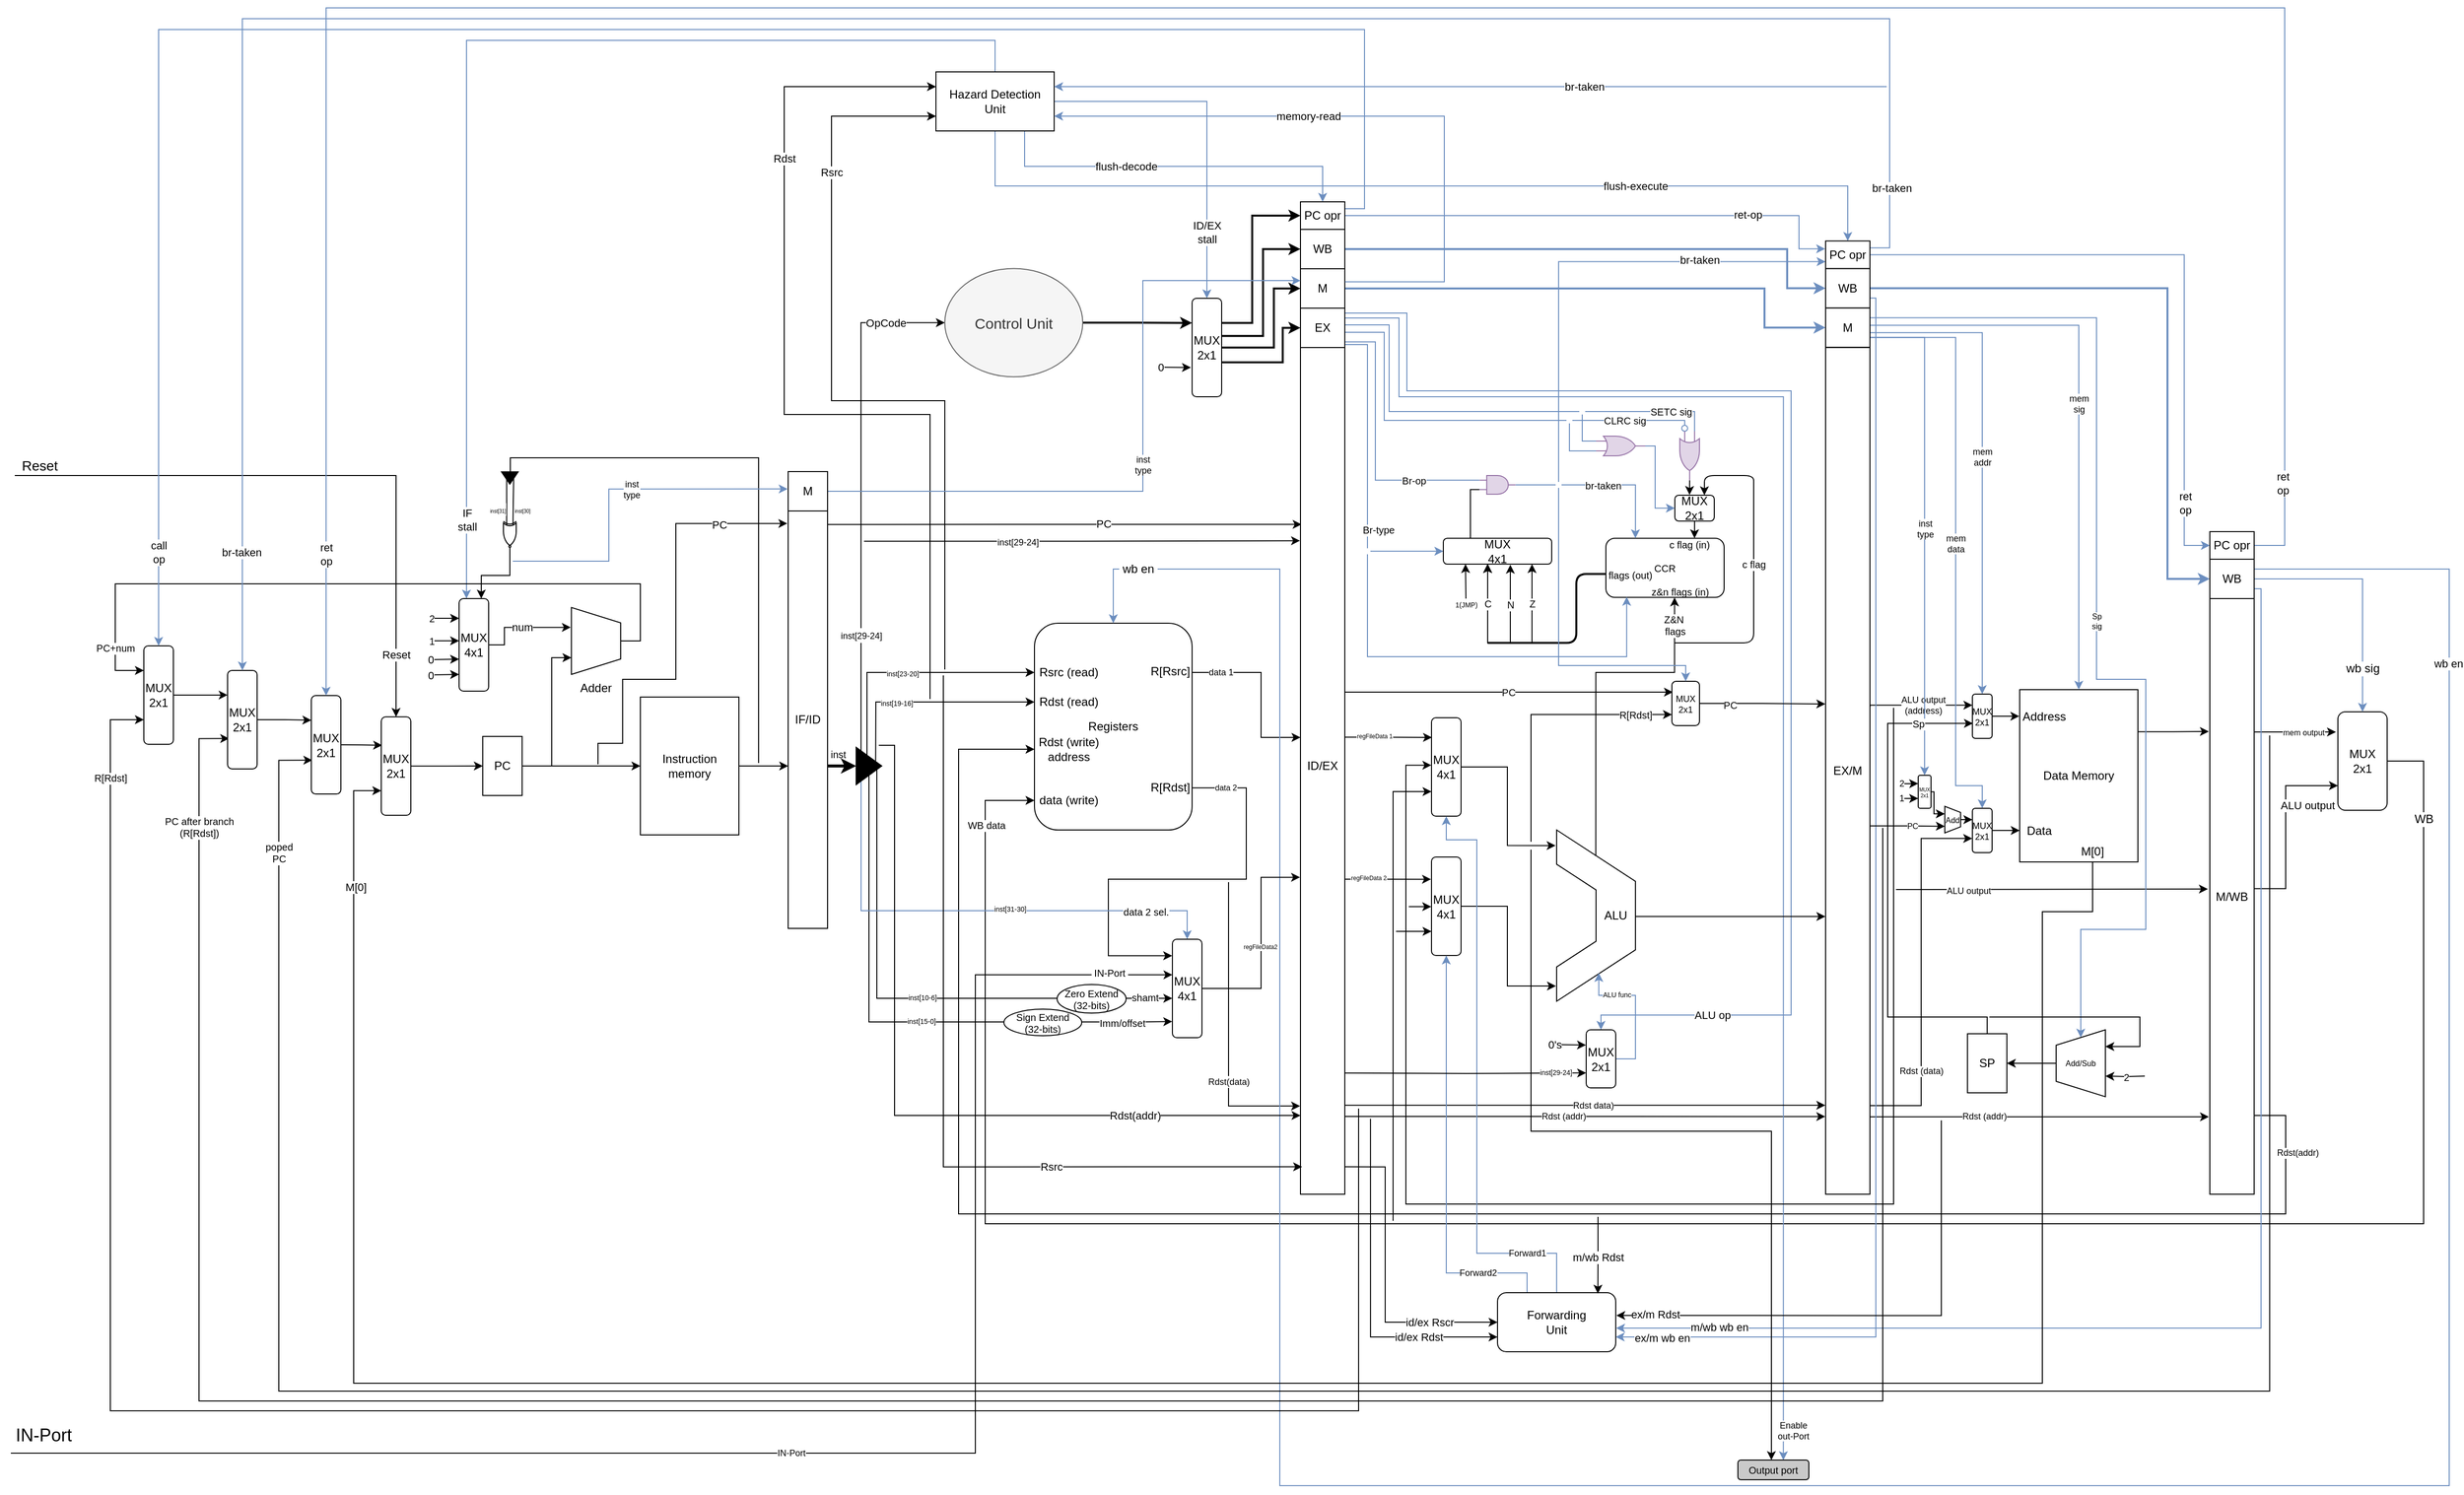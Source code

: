 <mxfile version="14.7.6" type="github">
  <diagram id="aqdzWppsX0e-HGsmjgMF" name="Page-1">
    <mxGraphModel dx="1585" dy="1593" grid="1" gridSize="10" guides="1" tooltips="1" connect="1" arrows="1" fold="1" page="1" pageScale="1" pageWidth="1169" pageHeight="827" math="0" shadow="0">
      <root>
        <mxCell id="0" />
        <mxCell id="1" parent="0" />
        <mxCell id="Ej8uP_RjqCFolLcQy-aF-1" value="" style="edgeStyle=orthogonalEdgeStyle;rounded=0;orthogonalLoop=1;jettySize=auto;html=1;" parent="1" source="Ej8uP_RjqCFolLcQy-aF-2" target="Ej8uP_RjqCFolLcQy-aF-4" edge="1">
          <mxGeometry relative="1" as="geometry" />
        </mxCell>
        <mxCell id="Ej8uP_RjqCFolLcQy-aF-2" value="PC" style="rounded=0;whiteSpace=wrap;html=1;" parent="1" vertex="1">
          <mxGeometry x="-90" y="415" width="40" height="60" as="geometry" />
        </mxCell>
        <mxCell id="Ej8uP_RjqCFolLcQy-aF-3" value="" style="edgeStyle=orthogonalEdgeStyle;rounded=0;orthogonalLoop=1;jettySize=auto;html=1;" parent="1" source="Ej8uP_RjqCFolLcQy-aF-4" target="Ej8uP_RjqCFolLcQy-aF-8" edge="1">
          <mxGeometry relative="1" as="geometry">
            <Array as="points">
              <mxPoint x="212" y="445" />
              <mxPoint x="212" y="445" />
            </Array>
          </mxGeometry>
        </mxCell>
        <mxCell id="Ej8uP_RjqCFolLcQy-aF-4" value="Instruction&lt;br&gt;memory" style="rounded=0;whiteSpace=wrap;html=1;" parent="1" vertex="1">
          <mxGeometry x="70" y="375" width="100" height="140" as="geometry" />
        </mxCell>
        <mxCell id="Ej8uP_RjqCFolLcQy-aF-5" style="edgeStyle=orthogonalEdgeStyle;rounded=0;orthogonalLoop=1;jettySize=auto;html=1;entryX=0;entryY=0.5;entryDx=0;entryDy=0;strokeWidth=3;" parent="1" source="Ej8uP_RjqCFolLcQy-aF-8" target="Ej8uP_RjqCFolLcQy-aF-94" edge="1">
          <mxGeometry relative="1" as="geometry">
            <Array as="points">
              <mxPoint x="272" y="445" />
              <mxPoint x="272" y="445" />
            </Array>
          </mxGeometry>
        </mxCell>
        <mxCell id="Ej8uP_RjqCFolLcQy-aF-6" style="edgeStyle=orthogonalEdgeStyle;rounded=0;orthogonalLoop=1;jettySize=auto;html=1;exitX=1;exitY=0.038;exitDx=0;exitDy=0;entryX=0.025;entryY=0.218;entryDx=0;entryDy=0;entryPerimeter=0;labelBackgroundColor=#FFFFFF;fontSize=8;endArrow=classic;endFill=1;strokeColor=#000000;strokeWidth=1;exitPerimeter=0;" parent="1" source="Ej8uP_RjqCFolLcQy-aF-8" target="Ej8uP_RjqCFolLcQy-aF-36" edge="1">
          <mxGeometry relative="1" as="geometry">
            <Array as="points">
              <mxPoint x="260" y="200" />
            </Array>
          </mxGeometry>
        </mxCell>
        <mxCell id="Ej8uP_RjqCFolLcQy-aF-7" value="&lt;font style=&quot;font-size: 11px&quot;&gt;PC&lt;/font&gt;" style="edgeLabel;html=1;align=center;verticalAlign=middle;resizable=0;points=[];fontSize=8;" parent="Ej8uP_RjqCFolLcQy-aF-6" vertex="1" connectable="0">
          <mxGeometry x="0.166" y="1" relative="1" as="geometry">
            <mxPoint as="offset" />
          </mxGeometry>
        </mxCell>
        <mxCell id="Ej8uP_RjqCFolLcQy-aF-8" value="IF/ID" style="rounded=0;whiteSpace=wrap;html=1;" parent="1" vertex="1">
          <mxGeometry x="220" y="186" width="40" height="424" as="geometry" />
        </mxCell>
        <mxCell id="Ej8uP_RjqCFolLcQy-aF-9" style="edgeStyle=orthogonalEdgeStyle;rounded=0;orthogonalLoop=1;jettySize=auto;html=1;exitX=1;exitY=0.5;exitDx=0;exitDy=0;entryX=0.5;entryY=0;entryDx=0;entryDy=0;fillColor=#dae8fc;strokeColor=#6c8ebf;" parent="1" source="Ej8uP_RjqCFolLcQy-aF-17" target="Ej8uP_RjqCFolLcQy-aF-28" edge="1">
          <mxGeometry relative="1" as="geometry" />
        </mxCell>
        <mxCell id="Ej8uP_RjqCFolLcQy-aF-10" value="ID/EX&lt;br&gt;stall" style="edgeLabel;html=1;align=center;verticalAlign=middle;resizable=0;points=[];" parent="Ej8uP_RjqCFolLcQy-aF-9" vertex="1" connectable="0">
          <mxGeometry x="0.621" y="-3" relative="1" as="geometry">
            <mxPoint x="3" as="offset" />
          </mxGeometry>
        </mxCell>
        <mxCell id="Ej8uP_RjqCFolLcQy-aF-11" style="edgeStyle=orthogonalEdgeStyle;rounded=0;orthogonalLoop=1;jettySize=auto;html=1;entryX=0.25;entryY=0;entryDx=0;entryDy=0;fillColor=#dae8fc;strokeColor=#6c8ebf;" parent="1" source="Ej8uP_RjqCFolLcQy-aF-17" target="Ej8uP_RjqCFolLcQy-aF-240" edge="1">
          <mxGeometry relative="1" as="geometry">
            <Array as="points">
              <mxPoint x="430" y="-292" />
              <mxPoint x="-106" y="-292" />
            </Array>
          </mxGeometry>
        </mxCell>
        <mxCell id="Ej8uP_RjqCFolLcQy-aF-12" value="IF&lt;br&gt;stall" style="edgeLabel;html=1;align=center;verticalAlign=middle;resizable=0;points=[];" parent="Ej8uP_RjqCFolLcQy-aF-11" vertex="1" connectable="0">
          <mxGeometry x="0.375" y="1" relative="1" as="geometry">
            <mxPoint x="-1" y="275" as="offset" />
          </mxGeometry>
        </mxCell>
        <mxCell id="Ej8uP_RjqCFolLcQy-aF-13" style="edgeStyle=orthogonalEdgeStyle;rounded=0;orthogonalLoop=1;jettySize=auto;html=1;exitX=0.75;exitY=1;exitDx=0;exitDy=0;entryX=0.5;entryY=0;entryDx=0;entryDy=0;fillColor=#dae8fc;strokeColor=#6c8ebf;" parent="1" source="Ej8uP_RjqCFolLcQy-aF-17" target="Ej8uP_RjqCFolLcQy-aF-245" edge="1">
          <mxGeometry relative="1" as="geometry" />
        </mxCell>
        <mxCell id="Ej8uP_RjqCFolLcQy-aF-14" value="flush-decode" style="edgeLabel;html=1;align=center;verticalAlign=middle;resizable=0;points=[];" parent="Ej8uP_RjqCFolLcQy-aF-13" vertex="1" connectable="0">
          <mxGeometry x="-0.259" relative="1" as="geometry">
            <mxPoint as="offset" />
          </mxGeometry>
        </mxCell>
        <mxCell id="Ej8uP_RjqCFolLcQy-aF-15" style="edgeStyle=orthogonalEdgeStyle;rounded=0;orthogonalLoop=1;jettySize=auto;html=1;exitX=0.5;exitY=1;exitDx=0;exitDy=0;entryX=0.5;entryY=0;entryDx=0;entryDy=0;fillColor=#dae8fc;strokeColor=#6c8ebf;" parent="1" source="Ej8uP_RjqCFolLcQy-aF-17" target="Ej8uP_RjqCFolLcQy-aF-251" edge="1">
          <mxGeometry relative="1" as="geometry" />
        </mxCell>
        <mxCell id="Ej8uP_RjqCFolLcQy-aF-16" value="flush-execute" style="edgeLabel;html=1;align=center;verticalAlign=middle;resizable=0;points=[];" parent="Ej8uP_RjqCFolLcQy-aF-15" vertex="1" connectable="0">
          <mxGeometry x="0.444" y="2" relative="1" as="geometry">
            <mxPoint y="2" as="offset" />
          </mxGeometry>
        </mxCell>
        <mxCell id="Ej8uP_RjqCFolLcQy-aF-17" value="Hazard Detection&lt;br&gt;Unit" style="rounded=0;whiteSpace=wrap;html=1;" parent="1" vertex="1">
          <mxGeometry x="370" y="-260" width="120" height="60" as="geometry" />
        </mxCell>
        <mxCell id="Ej8uP_RjqCFolLcQy-aF-18" style="edgeStyle=orthogonalEdgeStyle;rounded=0;orthogonalLoop=1;jettySize=auto;html=1;exitX=0;exitY=0.9;exitDx=0;exitDy=0;exitPerimeter=0;" parent="1" source="Ej8uP_RjqCFolLcQy-aF-100" edge="1">
          <mxGeometry relative="1" as="geometry">
            <mxPoint x="600" y="370" as="sourcePoint" />
            <mxPoint x="740" y="416" as="targetPoint" />
            <Array as="points">
              <mxPoint x="700" y="350" />
              <mxPoint x="700" y="416" />
              <mxPoint x="740" y="416" />
            </Array>
          </mxGeometry>
        </mxCell>
        <mxCell id="Ej8uP_RjqCFolLcQy-aF-19" value="data 1" style="edgeLabel;align=center;verticalAlign=middle;resizable=0;points=[];fontSize=9;horizontal=1;labelPosition=center;verticalLabelPosition=middle;labelBorderColor=none;html=1;spacingTop=0;spacingLeft=0;spacingRight=0;spacing=2;" parent="Ej8uP_RjqCFolLcQy-aF-18" vertex="1" connectable="0">
          <mxGeometry x="-0.311" relative="1" as="geometry">
            <mxPoint as="offset" />
          </mxGeometry>
        </mxCell>
        <mxCell id="Ej8uP_RjqCFolLcQy-aF-20" style="edgeStyle=orthogonalEdgeStyle;rounded=0;orthogonalLoop=1;jettySize=auto;html=1;exitX=1.001;exitY=0.551;exitDx=0;exitDy=0;fontSize=9;exitPerimeter=0;entryX=-0.009;entryY=0.168;entryDx=0;entryDy=0;entryPerimeter=0;" parent="1" target="Ej8uP_RjqCFolLcQy-aF-197" edge="1">
          <mxGeometry relative="1" as="geometry">
            <mxPoint x="630.16" y="467.2" as="sourcePoint" />
            <mxPoint x="740" y="467.01" as="targetPoint" />
            <Array as="points">
              <mxPoint x="685" y="467" />
              <mxPoint x="685" y="560" />
              <mxPoint x="545" y="560" />
              <mxPoint x="545" y="638" />
            </Array>
          </mxGeometry>
        </mxCell>
        <mxCell id="Ej8uP_RjqCFolLcQy-aF-21" value="data 2" style="edgeLabel;html=1;align=center;verticalAlign=middle;resizable=0;points=[];fontSize=8;" parent="Ej8uP_RjqCFolLcQy-aF-20" vertex="1" connectable="0">
          <mxGeometry x="-0.843" y="-1" relative="1" as="geometry">
            <mxPoint y="-1" as="offset" />
          </mxGeometry>
        </mxCell>
        <mxCell id="Ej8uP_RjqCFolLcQy-aF-22" value="&lt;font style=&quot;font-size: 9px&quot;&gt;Rdst(data)&lt;/font&gt;" style="edgeStyle=orthogonalEdgeStyle;rounded=0;orthogonalLoop=1;jettySize=auto;html=1;entryX=-0.009;entryY=0.897;entryDx=0;entryDy=0;entryPerimeter=0;fontSize=10;exitX=0.5;exitY=1;exitDx=0;exitDy=0;" parent="1" source="Ej8uP_RjqCFolLcQy-aF-262" target="Ej8uP_RjqCFolLcQy-aF-36" edge="1">
          <mxGeometry x="0.347" relative="1" as="geometry">
            <Array as="points">
              <mxPoint x="667" y="790" />
            </Array>
            <mxPoint as="offset" />
            <mxPoint x="667" y="593" as="sourcePoint" />
          </mxGeometry>
        </mxCell>
        <mxCell id="Ej8uP_RjqCFolLcQy-aF-23" value="Registers" style="rounded=1;whiteSpace=wrap;html=1;" parent="1" vertex="1">
          <mxGeometry x="470" y="300" width="160" height="210" as="geometry" />
        </mxCell>
        <mxCell id="Ej8uP_RjqCFolLcQy-aF-24" style="edgeStyle=orthogonalEdgeStyle;rounded=0;orthogonalLoop=1;jettySize=auto;html=1;exitX=1.012;exitY=0.382;exitDx=0;exitDy=0;entryX=0;entryY=0.5;entryDx=0;entryDy=0;exitPerimeter=0;strokeWidth=2;" parent="1" source="Ej8uP_RjqCFolLcQy-aF-28" target="Ej8uP_RjqCFolLcQy-aF-62" edge="1">
          <mxGeometry relative="1" as="geometry">
            <Array as="points">
              <mxPoint x="702" y="8" />
              <mxPoint x="702" y="-80" />
            </Array>
          </mxGeometry>
        </mxCell>
        <mxCell id="Ej8uP_RjqCFolLcQy-aF-25" style="edgeStyle=orthogonalEdgeStyle;rounded=0;orthogonalLoop=1;jettySize=auto;html=1;exitX=1;exitY=0.5;exitDx=0;exitDy=0;entryX=0;entryY=0.5;entryDx=0;entryDy=0;strokeWidth=2;" parent="1" source="Ej8uP_RjqCFolLcQy-aF-28" target="Ej8uP_RjqCFolLcQy-aF-60" edge="1">
          <mxGeometry relative="1" as="geometry">
            <Array as="points">
              <mxPoint x="713" y="20" />
              <mxPoint x="713" y="-40" />
            </Array>
          </mxGeometry>
        </mxCell>
        <mxCell id="Ej8uP_RjqCFolLcQy-aF-26" style="edgeStyle=orthogonalEdgeStyle;rounded=0;orthogonalLoop=1;jettySize=auto;html=1;entryX=0;entryY=0.5;entryDx=0;entryDy=0;strokeWidth=2;" parent="1" target="Ej8uP_RjqCFolLcQy-aF-58" edge="1">
          <mxGeometry relative="1" as="geometry">
            <Array as="points">
              <mxPoint x="722" y="35" />
              <mxPoint x="722" />
            </Array>
            <mxPoint x="660" y="35" as="sourcePoint" />
          </mxGeometry>
        </mxCell>
        <mxCell id="Ej8uP_RjqCFolLcQy-aF-27" style="edgeStyle=orthogonalEdgeStyle;rounded=0;orthogonalLoop=1;jettySize=auto;html=1;exitX=1;exitY=0.25;exitDx=0;exitDy=0;entryX=0;entryY=0.5;entryDx=0;entryDy=0;fontSize=11;strokeWidth=2;" parent="1" source="Ej8uP_RjqCFolLcQy-aF-28" target="Ej8uP_RjqCFolLcQy-aF-245" edge="1">
          <mxGeometry relative="1" as="geometry">
            <Array as="points">
              <mxPoint x="691" y="-5" />
              <mxPoint x="691" y="-114" />
            </Array>
          </mxGeometry>
        </mxCell>
        <mxCell id="Ej8uP_RjqCFolLcQy-aF-28" value="MUX&lt;br&gt;2x1" style="rounded=1;whiteSpace=wrap;html=1;" parent="1" vertex="1">
          <mxGeometry x="630" y="-30" width="30" height="100" as="geometry" />
        </mxCell>
        <mxCell id="Ej8uP_RjqCFolLcQy-aF-29" value="0" style="edgeStyle=orthogonalEdgeStyle;rounded=0;orthogonalLoop=1;jettySize=auto;html=1;entryX=-0.041;entryY=0.703;entryDx=0;entryDy=0;entryPerimeter=0;" parent="1" target="Ej8uP_RjqCFolLcQy-aF-28" edge="1">
          <mxGeometry x="-0.878" relative="1" as="geometry">
            <mxPoint x="580" y="75" as="targetPoint" />
            <mxPoint x="596" y="40" as="sourcePoint" />
            <Array as="points">
              <mxPoint x="599" y="40" />
            </Array>
            <mxPoint as="offset" />
          </mxGeometry>
        </mxCell>
        <mxCell id="Ej8uP_RjqCFolLcQy-aF-30" value="&lt;span style=&quot;color: rgb(0, 0, 0); font-family: helvetica; font-style: normal; font-weight: 400; letter-spacing: normal; text-align: center; text-indent: 0px; text-transform: none; word-spacing: 0px; display: inline; float: none;&quot;&gt;&lt;font style=&quot;font-size: 9px&quot;&gt;Rdst (addr)&lt;/font&gt;&lt;/span&gt;" style="edgeStyle=orthogonalEdgeStyle;rounded=0;orthogonalLoop=1;jettySize=auto;html=1;entryX=-0.007;entryY=0.659;entryDx=0;entryDy=0;fontSize=9;entryPerimeter=0;labelBorderColor=none;labelBackgroundColor=#FFFFFF;" parent="1" edge="1">
          <mxGeometry x="-0.09" relative="1" as="geometry">
            <mxPoint x="785" y="801" as="sourcePoint" />
            <mxPoint x="1272.685" y="801.089" as="targetPoint" />
            <Array as="points">
              <mxPoint x="910" y="801" />
              <mxPoint x="910" y="801" />
            </Array>
            <mxPoint as="offset" />
          </mxGeometry>
        </mxCell>
        <mxCell id="Ej8uP_RjqCFolLcQy-aF-31" style="edgeStyle=orthogonalEdgeStyle;rounded=0;orthogonalLoop=1;jettySize=auto;html=1;exitX=1.002;exitY=0.282;exitDx=0;exitDy=0;entryX=0.015;entryY=0.2;entryDx=0;entryDy=0;fontSize=6;exitPerimeter=0;entryPerimeter=0;" parent="1" target="Ej8uP_RjqCFolLcQy-aF-111" edge="1">
          <mxGeometry relative="1" as="geometry">
            <mxPoint x="785.09" y="415.74" as="sourcePoint" />
            <mxPoint x="840" y="416" as="targetPoint" />
            <Array as="points">
              <mxPoint x="813" y="416" />
            </Array>
          </mxGeometry>
        </mxCell>
        <mxCell id="Ej8uP_RjqCFolLcQy-aF-32" value="&lt;span style=&quot;font-size: 6px;&quot;&gt;regFileData 1&lt;/span&gt;" style="edgeLabel;html=1;align=center;verticalAlign=middle;resizable=0;points=[];fontSize=6;labelBackgroundColor=#FFFFFF;" parent="Ej8uP_RjqCFolLcQy-aF-31" vertex="1" connectable="0">
          <mxGeometry x="-0.323" y="1" relative="1" as="geometry">
            <mxPoint as="offset" />
          </mxGeometry>
        </mxCell>
        <mxCell id="Ej8uP_RjqCFolLcQy-aF-33" style="edgeStyle=orthogonalEdgeStyle;rounded=0;orthogonalLoop=1;jettySize=auto;html=1;entryX=-0.017;entryY=0.226;entryDx=0;entryDy=0;entryPerimeter=0;fontSize=10;" parent="1" source="Ej8uP_RjqCFolLcQy-aF-36" target="Ej8uP_RjqCFolLcQy-aF-115" edge="1">
          <mxGeometry relative="1" as="geometry">
            <Array as="points">
              <mxPoint x="810" y="560" />
              <mxPoint x="810" y="560" />
            </Array>
          </mxGeometry>
        </mxCell>
        <mxCell id="Ej8uP_RjqCFolLcQy-aF-34" value="&lt;span style=&quot;font-size: 6px; background-color: rgb(255, 255, 255);&quot;&gt;regFileData 2&lt;/span&gt;" style="edgeLabel;html=1;align=center;verticalAlign=middle;resizable=0;points=[];fontSize=6;" parent="Ej8uP_RjqCFolLcQy-aF-33" vertex="1" connectable="0">
          <mxGeometry x="-0.32" y="1" relative="1" as="geometry">
            <mxPoint x="-6" as="offset" />
          </mxGeometry>
        </mxCell>
        <mxCell id="Ej8uP_RjqCFolLcQy-aF-35" value="PC" style="edgeStyle=orthogonalEdgeStyle;rounded=0;orthogonalLoop=1;jettySize=auto;html=1;fontSize=10;endArrow=classic;endFill=1;strokeColor=#000000;strokeWidth=1;entryX=0.036;entryY=0.245;entryDx=0;entryDy=0;entryPerimeter=0;" parent="1" source="Ej8uP_RjqCFolLcQy-aF-36" target="Ej8uP_RjqCFolLcQy-aF-165" edge="1">
          <mxGeometry relative="1" as="geometry">
            <mxPoint x="1110" y="382" as="targetPoint" />
            <Array as="points">
              <mxPoint x="880" y="370" />
              <mxPoint x="880" y="370" />
            </Array>
          </mxGeometry>
        </mxCell>
        <mxCell id="Ej8uP_RjqCFolLcQy-aF-36" value="ID/EX" style="rounded=0;whiteSpace=wrap;html=1;" parent="1" vertex="1">
          <mxGeometry x="740" y="10" width="45" height="870" as="geometry" />
        </mxCell>
        <mxCell id="Ej8uP_RjqCFolLcQy-aF-37" value="&lt;span style=&quot;background-color: rgb(255 , 255 , 255)&quot;&gt;&lt;font face=&quot;helvetica&quot;&gt;ALU output&lt;br&gt;&lt;/font&gt;(address)&lt;/span&gt;" style="edgeStyle=orthogonalEdgeStyle;rounded=0;orthogonalLoop=1;jettySize=auto;html=1;exitX=1.005;exitY=0.424;exitDx=0;exitDy=0;entryX=0;entryY=0.25;entryDx=0;entryDy=0;exitPerimeter=0;fontSize=9;" parent="1" source="Ej8uP_RjqCFolLcQy-aF-40" target="Ej8uP_RjqCFolLcQy-aF-127" edge="1">
          <mxGeometry x="0.049" relative="1" as="geometry">
            <Array as="points">
              <mxPoint x="1318" y="383" />
            </Array>
            <mxPoint as="offset" />
          </mxGeometry>
        </mxCell>
        <mxCell id="Ej8uP_RjqCFolLcQy-aF-38" value="&lt;span style=&quot;color: rgb(0 , 0 , 0) ; font-family: &amp;#34;helvetica&amp;#34; ; font-style: normal ; font-weight: 400 ; letter-spacing: normal ; text-align: center ; text-indent: 0px ; text-transform: none ; word-spacing: 0px ; display: inline ; float: none ; background-color: rgb(255 , 255 , 255)&quot;&gt;&lt;font style=&quot;font-size: 9px&quot;&gt;Rdst (addr)&lt;/font&gt;&lt;/span&gt;" style="edgeStyle=orthogonalEdgeStyle;rounded=0;orthogonalLoop=1;jettySize=auto;html=1;entryX=-0.02;entryY=0.67;entryDx=0;entryDy=0;entryPerimeter=0;fontSize=9;" parent="1" edge="1">
          <mxGeometry x="-0.326" relative="1" as="geometry">
            <mxPoint x="1318" y="801.4" as="sourcePoint" />
            <mxPoint x="1662.1" y="801.35" as="targetPoint" />
            <Array as="points">
              <mxPoint x="1420" y="801" />
            </Array>
            <mxPoint as="offset" />
          </mxGeometry>
        </mxCell>
        <mxCell id="Ej8uP_RjqCFolLcQy-aF-39" value="&lt;span style=&quot;color: rgb(0 , 0 , 0) ; font-family: &amp;quot;helvetica&amp;quot; ; font-style: normal ; font-weight: 400 ; letter-spacing: normal ; text-align: center ; text-indent: 0px ; text-transform: none ; word-spacing: 0px ; display: inline ; float: none&quot;&gt;&lt;font style=&quot;font-size: 9px&quot;&gt;&lt;span style=&quot;&quot;&gt;Rdst (da&lt;/span&gt;&lt;span style=&quot;&quot;&gt;ta)&lt;/span&gt;&lt;/font&gt;&lt;/span&gt;" style="edgeStyle=orthogonalEdgeStyle;rounded=0;orthogonalLoop=1;jettySize=auto;html=1;exitX=0.999;exitY=0.891;exitDx=0;exitDy=0;entryX=-0.01;entryY=0.681;entryDx=0;entryDy=0;fontSize=8;exitPerimeter=0;shadow=0;entryPerimeter=0;labelBackgroundColor=#FFFFFF;" parent="1" source="Ej8uP_RjqCFolLcQy-aF-40" target="Ej8uP_RjqCFolLcQy-aF-176" edge="1">
          <mxGeometry x="-0.522" relative="1" as="geometry">
            <Array as="points">
              <mxPoint x="1318" y="790" />
              <mxPoint x="1370" y="790" />
              <mxPoint x="1370" y="519" />
            </Array>
            <mxPoint as="offset" />
          </mxGeometry>
        </mxCell>
        <mxCell id="Ej8uP_RjqCFolLcQy-aF-40" value="EX/M" style="rounded=0;whiteSpace=wrap;html=1;" parent="1" vertex="1">
          <mxGeometry x="1273" y="20" width="45" height="860" as="geometry" />
        </mxCell>
        <mxCell id="Ej8uP_RjqCFolLcQy-aF-41" style="edgeStyle=orthogonalEdgeStyle;rounded=0;orthogonalLoop=1;jettySize=auto;html=1;exitX=0.999;exitY=0.244;exitDx=0;exitDy=0;exitPerimeter=0;" parent="1" source="Ej8uP_RjqCFolLcQy-aF-42" edge="1">
          <mxGeometry relative="1" as="geometry">
            <mxPoint x="1662" y="410" as="targetPoint" />
            <Array as="points" />
          </mxGeometry>
        </mxCell>
        <mxCell id="Ej8uP_RjqCFolLcQy-aF-42" value="&lt;span&gt;Data Memory&lt;/span&gt;" style="rounded=0;whiteSpace=wrap;html=1;" parent="1" vertex="1">
          <mxGeometry x="1470" y="367.5" width="120" height="175" as="geometry" />
        </mxCell>
        <mxCell id="Ej8uP_RjqCFolLcQy-aF-43" value="ALU output" style="edgeStyle=orthogonalEdgeStyle;rounded=0;orthogonalLoop=1;jettySize=auto;html=1;exitX=1.01;exitY=0.487;exitDx=0;exitDy=0;entryX=0;entryY=0.75;entryDx=0;entryDy=0;exitPerimeter=0;" parent="1" source="Ej8uP_RjqCFolLcQy-aF-46" target="Ej8uP_RjqCFolLcQy-aF-50" edge="1">
          <mxGeometry x="0.672" y="-20" relative="1" as="geometry">
            <Array as="points">
              <mxPoint x="1740" y="570" />
              <mxPoint x="1740" y="465" />
            </Array>
            <mxPoint as="offset" />
          </mxGeometry>
        </mxCell>
        <mxCell id="Ej8uP_RjqCFolLcQy-aF-44" value="Rdst(addr)" style="edgeStyle=orthogonalEdgeStyle;rounded=0;orthogonalLoop=1;jettySize=auto;html=1;entryX=0;entryY=0.5;entryDx=0;entryDy=0;fontSize=9;" parent="1" source="Ej8uP_RjqCFolLcQy-aF-46" target="Ej8uP_RjqCFolLcQy-aF-98" edge="1">
          <mxGeometry x="-0.931" y="12" relative="1" as="geometry">
            <Array as="points">
              <mxPoint x="1740" y="800" />
              <mxPoint x="1740" y="900" />
              <mxPoint x="393" y="900" />
              <mxPoint x="393" y="428" />
              <mxPoint x="470" y="428" />
            </Array>
            <mxPoint as="offset" />
          </mxGeometry>
        </mxCell>
        <mxCell id="Ej8uP_RjqCFolLcQy-aF-45" value="&lt;font style=&quot;font-size: 8px;&quot;&gt;mem output&lt;/font&gt;" style="edgeStyle=orthogonalEdgeStyle;rounded=0;orthogonalLoop=1;jettySize=auto;html=1;exitX=0.997;exitY=0.224;exitDx=0;exitDy=0;fontSize=8;exitPerimeter=0;verticalAlign=middle;" parent="1" edge="1">
          <mxGeometry x="0.225" relative="1" as="geometry">
            <Array as="points">
              <mxPoint x="1768" y="411" />
              <mxPoint x="1768" y="411" />
            </Array>
            <mxPoint x="1705.865" y="410.52" as="sourcePoint" />
            <mxPoint x="1791" y="410.52" as="targetPoint" />
            <mxPoint as="offset" />
          </mxGeometry>
        </mxCell>
        <mxCell id="Ej8uP_RjqCFolLcQy-aF-46" value="M/WB" style="rounded=0;whiteSpace=wrap;html=1;" parent="1" vertex="1">
          <mxGeometry x="1663" y="275" width="45" height="605" as="geometry" />
        </mxCell>
        <mxCell id="Ej8uP_RjqCFolLcQy-aF-47" style="edgeStyle=orthogonalEdgeStyle;rounded=0;orthogonalLoop=1;jettySize=auto;html=1;exitX=0.914;exitY=0.518;exitDx=0;exitDy=0;exitPerimeter=0;" parent="1" source="Ej8uP_RjqCFolLcQy-aF-107" edge="1">
          <mxGeometry relative="1" as="geometry">
            <mxPoint x="1661" y="570" as="targetPoint" />
            <Array as="points">
              <mxPoint x="1373" y="571" />
            </Array>
            <mxPoint x="1342" y="570" as="sourcePoint" />
          </mxGeometry>
        </mxCell>
        <mxCell id="Ej8uP_RjqCFolLcQy-aF-48" value="WB" style="edgeStyle=orthogonalEdgeStyle;rounded=0;orthogonalLoop=1;jettySize=auto;html=1;entryX=0;entryY=0.5;entryDx=0;entryDy=0;fontSize=12;" parent="1" source="Ej8uP_RjqCFolLcQy-aF-50" target="Ej8uP_RjqCFolLcQy-aF-99" edge="1">
          <mxGeometry x="-0.922" relative="1" as="geometry">
            <Array as="points">
              <mxPoint x="1880" y="440" />
              <mxPoint x="1880" y="910" />
              <mxPoint x="420" y="910" />
              <mxPoint x="420" y="480" />
            </Array>
            <mxPoint as="offset" />
          </mxGeometry>
        </mxCell>
        <mxCell id="Ej8uP_RjqCFolLcQy-aF-49" value="WB data" style="edgeLabel;html=1;align=center;verticalAlign=middle;resizable=0;points=[];fontSize=10;" parent="Ej8uP_RjqCFolLcQy-aF-48" vertex="1" connectable="0">
          <mxGeometry x="0.967" y="2" relative="1" as="geometry">
            <mxPoint x="-9" y="27" as="offset" />
          </mxGeometry>
        </mxCell>
        <mxCell id="Ej8uP_RjqCFolLcQy-aF-50" value="MUX&lt;br&gt;2x1" style="rounded=1;whiteSpace=wrap;html=1;" parent="1" vertex="1">
          <mxGeometry x="1793" y="390" width="50" height="100" as="geometry" />
        </mxCell>
        <mxCell id="Ej8uP_RjqCFolLcQy-aF-51" value="CLRC sig" style="edgeStyle=orthogonalEdgeStyle;rounded=0;orthogonalLoop=1;jettySize=auto;html=1;exitX=0.998;exitY=0.612;exitDx=0;exitDy=0;fontSize=10;strokeWidth=1;endArrow=oval;endFill=0;exitPerimeter=0;fillColor=#dae8fc;strokeColor=#6c8ebf;" parent="1" source="Ej8uP_RjqCFolLcQy-aF-58" edge="1">
          <mxGeometry x="0.688" relative="1" as="geometry">
            <mxPoint x="1130" y="102" as="targetPoint" />
            <Array as="points">
              <mxPoint x="825" y="4" />
              <mxPoint x="825" y="94" />
              <mxPoint x="1130" y="94" />
            </Array>
            <mxPoint as="offset" />
          </mxGeometry>
        </mxCell>
        <mxCell id="Ej8uP_RjqCFolLcQy-aF-52" value="SETC sig" style="edgeStyle=orthogonalEdgeStyle;rounded=0;orthogonalLoop=1;jettySize=auto;html=1;exitX=1;exitY=0.5;exitDx=0;exitDy=0;fontSize=10;strokeWidth=1;entryX=0;entryY=0.25;entryDx=0;entryDy=0;entryPerimeter=0;endArrow=none;endFill=0;fillColor=#dae8fc;strokeColor=#6c8ebf;" parent="1" target="Ej8uP_RjqCFolLcQy-aF-154" edge="1">
          <mxGeometry x="0.808" relative="1" as="geometry">
            <Array as="points">
              <mxPoint x="785" y="-3" />
              <mxPoint x="830" y="-3" />
              <mxPoint x="830" y="85" />
              <mxPoint x="1140" y="85" />
            </Array>
            <mxPoint as="offset" />
            <mxPoint x="785" y="-5" as="sourcePoint" />
            <mxPoint x="1140" y="100" as="targetPoint" />
          </mxGeometry>
        </mxCell>
        <mxCell id="Ej8uP_RjqCFolLcQy-aF-53" value="Br-type" style="edgeStyle=orthogonalEdgeStyle;rounded=0;orthogonalLoop=1;jettySize=auto;html=1;exitX=1.005;exitY=0.924;exitDx=0;exitDy=0;fontSize=10;endArrow=classic;endFill=1;strokeColor=#6c8ebf;strokeWidth=1;entryX=0;entryY=0.5;entryDx=0;entryDy=0;fillColor=#dae8fc;exitPerimeter=0;" parent="1" source="Ej8uP_RjqCFolLcQy-aF-58" target="Ej8uP_RjqCFolLcQy-aF-149" edge="1">
          <mxGeometry x="0.361" y="11" relative="1" as="geometry">
            <mxPoint x="830" y="210" as="targetPoint" />
            <Array as="points">
              <mxPoint x="808" y="17" />
              <mxPoint x="808" y="227" />
            </Array>
            <mxPoint as="offset" />
          </mxGeometry>
        </mxCell>
        <mxCell id="Ej8uP_RjqCFolLcQy-aF-54" value="Br-op" style="edgeStyle=orthogonalEdgeStyle;rounded=0;orthogonalLoop=1;jettySize=auto;html=1;exitX=1.003;exitY=0.855;exitDx=0;exitDy=0;fontSize=10;endArrow=none;endFill=0;strokeColor=#6c8ebf;strokeWidth=1;fillColor=#dae8fc;entryX=0;entryY=0.25;entryDx=0;entryDy=0;entryPerimeter=0;exitPerimeter=0;" parent="1" source="Ej8uP_RjqCFolLcQy-aF-58" target="Ej8uP_RjqCFolLcQy-aF-161" edge="1">
          <mxGeometry x="0.518" relative="1" as="geometry">
            <mxPoint x="920" y="160" as="targetPoint" />
            <Array as="points">
              <mxPoint x="816" y="14" />
              <mxPoint x="816" y="155" />
            </Array>
            <mxPoint as="offset" />
          </mxGeometry>
        </mxCell>
        <mxCell id="Ej8uP_RjqCFolLcQy-aF-55" value="Enable&lt;br style=&quot;font-size: 9px&quot;&gt;out-Port" style="edgeStyle=orthogonalEdgeStyle;rounded=0;orthogonalLoop=1;jettySize=auto;html=1;exitX=1;exitY=0.25;exitDx=0;exitDy=0;entryX=0.641;entryY=0.005;entryDx=0;entryDy=0;fontSize=9;endArrow=classic;endFill=1;strokeWidth=1;fillColor=#dae8fc;strokeColor=#6c8ebf;entryPerimeter=0;" parent="1" source="Ej8uP_RjqCFolLcQy-aF-58" target="Ej8uP_RjqCFolLcQy-aF-135" edge="1">
          <mxGeometry x="0.963" y="10" relative="1" as="geometry">
            <Array as="points">
              <mxPoint x="840" y="-10" />
              <mxPoint x="840" y="70" />
              <mxPoint x="1230" y="70" />
            </Array>
            <mxPoint as="offset" />
          </mxGeometry>
        </mxCell>
        <mxCell id="Ej8uP_RjqCFolLcQy-aF-56" style="edgeStyle=orthogonalEdgeStyle;rounded=0;orthogonalLoop=1;jettySize=auto;html=1;exitX=0.998;exitY=0.124;exitDx=0;exitDy=0;exitPerimeter=0;entryX=0.5;entryY=0;entryDx=0;entryDy=0;fillColor=#dae8fc;strokeColor=#6c8ebf;" parent="1" source="Ej8uP_RjqCFolLcQy-aF-58" target="Ej8uP_RjqCFolLcQy-aF-215" edge="1">
          <mxGeometry relative="1" as="geometry">
            <mxPoint x="877.791" y="-15.326" as="targetPoint" />
            <Array as="points">
              <mxPoint x="848" y="-15" />
              <mxPoint x="848" y="64" />
              <mxPoint x="1238" y="64" />
              <mxPoint x="1238" y="698" />
              <mxPoint x="1045" y="698" />
            </Array>
          </mxGeometry>
        </mxCell>
        <mxCell id="Ej8uP_RjqCFolLcQy-aF-57" value="ALU op" style="edgeLabel;html=1;align=center;verticalAlign=middle;resizable=0;points=[];" parent="Ej8uP_RjqCFolLcQy-aF-56" vertex="1" connectable="0">
          <mxGeometry x="0.896" y="1" relative="1" as="geometry">
            <mxPoint x="56" y="-1" as="offset" />
          </mxGeometry>
        </mxCell>
        <mxCell id="Ej8uP_RjqCFolLcQy-aF-58" value="EX" style="rounded=0;whiteSpace=wrap;html=1;" parent="1" vertex="1">
          <mxGeometry x="740" y="-20" width="45" height="40" as="geometry" />
        </mxCell>
        <mxCell id="Ej8uP_RjqCFolLcQy-aF-59" style="edgeStyle=orthogonalEdgeStyle;rounded=0;orthogonalLoop=1;jettySize=auto;html=1;exitX=1;exitY=0.5;exitDx=0;exitDy=0;entryX=0;entryY=0.5;entryDx=0;entryDy=0;strokeWidth=2;fillColor=#dae8fc;strokeColor=#6c8ebf;" parent="1" source="Ej8uP_RjqCFolLcQy-aF-60" target="Ej8uP_RjqCFolLcQy-aF-68" edge="1">
          <mxGeometry relative="1" as="geometry">
            <Array as="points">
              <mxPoint x="1211" y="-40" />
              <mxPoint x="1211" />
            </Array>
          </mxGeometry>
        </mxCell>
        <mxCell id="Ej8uP_RjqCFolLcQy-aF-60" value="M" style="rounded=0;whiteSpace=wrap;html=1;" parent="1" vertex="1">
          <mxGeometry x="740" y="-60" width="45" height="40" as="geometry" />
        </mxCell>
        <mxCell id="Ej8uP_RjqCFolLcQy-aF-61" style="edgeStyle=orthogonalEdgeStyle;rounded=0;orthogonalLoop=1;jettySize=auto;html=1;entryX=0;entryY=0.5;entryDx=0;entryDy=0;strokeWidth=2;fillColor=#dae8fc;strokeColor=#6c8ebf;" parent="1" source="Ej8uP_RjqCFolLcQy-aF-62" target="Ej8uP_RjqCFolLcQy-aF-72" edge="1">
          <mxGeometry relative="1" as="geometry">
            <mxPoint x="1060" y="230" as="targetPoint" />
            <Array as="points">
              <mxPoint x="1234" y="-80" />
              <mxPoint x="1234" y="-40" />
            </Array>
          </mxGeometry>
        </mxCell>
        <mxCell id="Ej8uP_RjqCFolLcQy-aF-62" value="WB" style="rounded=0;whiteSpace=wrap;html=1;" parent="1" vertex="1">
          <mxGeometry x="740" y="-100" width="45" height="40" as="geometry" />
        </mxCell>
        <mxCell id="Ej8uP_RjqCFolLcQy-aF-63" value="mem&lt;br&gt;addr" style="edgeStyle=orthogonalEdgeStyle;rounded=0;orthogonalLoop=1;jettySize=auto;html=1;exitX=1.002;exitY=0.629;exitDx=0;exitDy=0;entryX=0.5;entryY=0;entryDx=0;entryDy=0;fontSize=9;endArrow=classic;endFill=1;strokeWidth=1;fillColor=#dae8fc;strokeColor=#6c8ebf;exitPerimeter=0;" parent="1" source="Ej8uP_RjqCFolLcQy-aF-68" target="Ej8uP_RjqCFolLcQy-aF-127" edge="1">
          <mxGeometry relative="1" as="geometry">
            <Array as="points">
              <mxPoint x="1432" y="5" />
            </Array>
          </mxGeometry>
        </mxCell>
        <mxCell id="Ej8uP_RjqCFolLcQy-aF-64" value="mem&lt;br&gt;data" style="edgeStyle=orthogonalEdgeStyle;rounded=0;orthogonalLoop=1;jettySize=auto;html=1;exitX=1;exitY=0.75;exitDx=0;exitDy=0;entryX=0.5;entryY=0;entryDx=0;entryDy=0;fontSize=9;endArrow=classic;endFill=1;strokeWidth=1;fillColor=#dae8fc;strokeColor=#6c8ebf;" parent="1" source="Ej8uP_RjqCFolLcQy-aF-68" target="Ej8uP_RjqCFolLcQy-aF-176" edge="1">
          <mxGeometry relative="1" as="geometry">
            <Array as="points">
              <mxPoint x="1405" y="10" />
              <mxPoint x="1405" y="465" />
              <mxPoint x="1432" y="465" />
            </Array>
          </mxGeometry>
        </mxCell>
        <mxCell id="Ej8uP_RjqCFolLcQy-aF-65" value="mem&lt;br&gt;sig" style="edgeStyle=orthogonalEdgeStyle;rounded=0;orthogonalLoop=1;jettySize=auto;html=1;exitX=1.005;exitY=0.441;exitDx=0;exitDy=0;entryX=0.5;entryY=0;entryDx=0;entryDy=0;fontSize=9;endArrow=classic;endFill=1;strokeWidth=1;fillColor=#dae8fc;strokeColor=#6c8ebf;exitPerimeter=0;" parent="1" source="Ej8uP_RjqCFolLcQy-aF-68" target="Ej8uP_RjqCFolLcQy-aF-42" edge="1">
          <mxGeometry relative="1" as="geometry">
            <Array as="points">
              <mxPoint x="1530" y="-3" />
            </Array>
          </mxGeometry>
        </mxCell>
        <mxCell id="Ej8uP_RjqCFolLcQy-aF-66" value="Sp&lt;br&gt;sig" style="edgeStyle=orthogonalEdgeStyle;rounded=0;orthogonalLoop=1;jettySize=auto;html=1;exitX=1;exitY=0.25;exitDx=0;exitDy=0;entryX=1;entryY=0.5;entryDx=0;entryDy=0;fontSize=8;endArrow=classic;endFill=1;strokeWidth=1;fillColor=#dae8fc;strokeColor=#6c8ebf;" parent="1" source="Ej8uP_RjqCFolLcQy-aF-68" target="Ej8uP_RjqCFolLcQy-aF-125" edge="1">
          <mxGeometry relative="1" as="geometry">
            <Array as="points">
              <mxPoint x="1548" y="-10" />
              <mxPoint x="1548" y="357" />
              <mxPoint x="1598" y="357" />
              <mxPoint x="1598" y="611" />
              <mxPoint x="1532" y="611" />
            </Array>
          </mxGeometry>
        </mxCell>
        <mxCell id="Ej8uP_RjqCFolLcQy-aF-67" value="&lt;font style=&quot;font-size: 9px&quot;&gt;inst&lt;br&gt;type&lt;/font&gt;" style="edgeStyle=orthogonalEdgeStyle;rounded=0;orthogonalLoop=1;jettySize=auto;html=1;exitX=1;exitY=0.75;exitDx=0;exitDy=0;entryX=0.5;entryY=0;entryDx=0;entryDy=0;fontSize=5;endArrow=classic;endFill=1;fillColor=#dae8fc;strokeColor=#6c8ebf;" parent="1" source="Ej8uP_RjqCFolLcQy-aF-68" target="Ej8uP_RjqCFolLcQy-aF-278" edge="1">
          <mxGeometry relative="1" as="geometry" />
        </mxCell>
        <mxCell id="Ej8uP_RjqCFolLcQy-aF-68" value="M" style="rounded=0;whiteSpace=wrap;html=1;" parent="1" vertex="1">
          <mxGeometry x="1273" y="-20.25" width="45" height="40" as="geometry" />
        </mxCell>
        <mxCell id="Ej8uP_RjqCFolLcQy-aF-69" style="edgeStyle=orthogonalEdgeStyle;rounded=0;orthogonalLoop=1;jettySize=auto;html=1;exitX=1;exitY=0.5;exitDx=0;exitDy=0;entryX=0;entryY=0.5;entryDx=0;entryDy=0;fontSize=9;strokeWidth=2;fillColor=#dae8fc;strokeColor=#6c8ebf;" parent="1" source="Ej8uP_RjqCFolLcQy-aF-72" target="Ej8uP_RjqCFolLcQy-aF-78" edge="1">
          <mxGeometry relative="1" as="geometry">
            <Array as="points">
              <mxPoint x="1620" y="-40" />
              <mxPoint x="1620" y="255" />
            </Array>
          </mxGeometry>
        </mxCell>
        <mxCell id="Ej8uP_RjqCFolLcQy-aF-70" style="edgeStyle=orthogonalEdgeStyle;rounded=0;orthogonalLoop=1;jettySize=auto;html=1;exitX=1;exitY=0.75;exitDx=0;exitDy=0;entryX=1;entryY=0.75;entryDx=0;entryDy=0;fillColor=#dae8fc;strokeColor=#6c8ebf;" parent="1" source="Ej8uP_RjqCFolLcQy-aF-72" target="Ej8uP_RjqCFolLcQy-aF-189" edge="1">
          <mxGeometry relative="1" as="geometry">
            <Array as="points">
              <mxPoint x="1324" y="-30" />
              <mxPoint x="1324" y="1025" />
            </Array>
          </mxGeometry>
        </mxCell>
        <mxCell id="Ej8uP_RjqCFolLcQy-aF-71" value="ex/m wb en" style="edgeLabel;html=1;align=center;verticalAlign=middle;resizable=0;points=[];" parent="Ej8uP_RjqCFolLcQy-aF-70" vertex="1" connectable="0">
          <mxGeometry x="0.929" y="1" relative="1" as="geometry">
            <mxPoint as="offset" />
          </mxGeometry>
        </mxCell>
        <mxCell id="Ej8uP_RjqCFolLcQy-aF-72" value="WB" style="rounded=0;whiteSpace=wrap;html=1;" parent="1" vertex="1">
          <mxGeometry x="1273" y="-60.25" width="45" height="40" as="geometry" />
        </mxCell>
        <mxCell id="Ej8uP_RjqCFolLcQy-aF-73" value="wb sig" style="edgeStyle=orthogonalEdgeStyle;rounded=0;orthogonalLoop=1;jettySize=auto;html=1;exitX=1;exitY=0.5;exitDx=0;exitDy=0;entryX=0.5;entryY=0;entryDx=0;entryDy=0;fontSize=12;fillColor=#dae8fc;strokeColor=#6c8ebf;" parent="1" source="Ej8uP_RjqCFolLcQy-aF-78" target="Ej8uP_RjqCFolLcQy-aF-50" edge="1">
          <mxGeometry x="0.641" relative="1" as="geometry">
            <mxPoint as="offset" />
          </mxGeometry>
        </mxCell>
        <mxCell id="Ej8uP_RjqCFolLcQy-aF-74" value="&lt;font style=&quot;font-size: 12px&quot;&gt;&amp;nbsp;wb en&amp;nbsp;&lt;/font&gt;" style="edgeStyle=orthogonalEdgeStyle;rounded=0;orthogonalLoop=1;jettySize=auto;html=1;exitX=1;exitY=0.25;exitDx=0;exitDy=0;fontSize=8;endArrow=classic;endFill=1;strokeWidth=1;fillColor=#dae8fc;strokeColor=#6c8ebf;" parent="1" source="Ej8uP_RjqCFolLcQy-aF-78" edge="1">
          <mxGeometry x="0.954" relative="1" as="geometry">
            <mxPoint x="550" y="300" as="targetPoint" />
            <Array as="points">
              <mxPoint x="1906" y="245" />
              <mxPoint x="1906" y="1176" />
              <mxPoint x="719" y="1176" />
              <mxPoint x="719" y="245" />
              <mxPoint x="550" y="245" />
              <mxPoint x="550" y="300" />
            </Array>
            <mxPoint as="offset" />
          </mxGeometry>
        </mxCell>
        <mxCell id="Ej8uP_RjqCFolLcQy-aF-75" value="wb en" style="edgeLabel;html=1;align=center;verticalAlign=middle;resizable=0;points=[];" parent="Ej8uP_RjqCFolLcQy-aF-74" vertex="1" connectable="0">
          <mxGeometry x="-0.831" y="-1" relative="1" as="geometry">
            <mxPoint as="offset" />
          </mxGeometry>
        </mxCell>
        <mxCell id="Ej8uP_RjqCFolLcQy-aF-76" style="edgeStyle=orthogonalEdgeStyle;rounded=0;orthogonalLoop=1;jettySize=auto;html=1;exitX=1;exitY=0.75;exitDx=0;exitDy=0;entryX=1.003;entryY=0.596;entryDx=0;entryDy=0;fillColor=#dae8fc;strokeColor=#6c8ebf;entryPerimeter=0;" parent="1" source="Ej8uP_RjqCFolLcQy-aF-78" target="Ej8uP_RjqCFolLcQy-aF-189" edge="1">
          <mxGeometry relative="1" as="geometry">
            <Array as="points">
              <mxPoint x="1715" y="265" />
              <mxPoint x="1715" y="1016" />
              <mxPoint x="1060" y="1016" />
            </Array>
          </mxGeometry>
        </mxCell>
        <mxCell id="Ej8uP_RjqCFolLcQy-aF-77" value="m/wb wb en" style="edgeLabel;html=1;align=center;verticalAlign=middle;resizable=0;points=[];" parent="Ej8uP_RjqCFolLcQy-aF-76" vertex="1" connectable="0">
          <mxGeometry x="0.515" relative="1" as="geometry">
            <mxPoint x="-238" y="-1" as="offset" />
          </mxGeometry>
        </mxCell>
        <mxCell id="Ej8uP_RjqCFolLcQy-aF-78" value="WB" style="rounded=0;whiteSpace=wrap;html=1;" parent="1" vertex="1">
          <mxGeometry x="1663" y="235" width="45" height="40" as="geometry" />
        </mxCell>
        <mxCell id="Ej8uP_RjqCFolLcQy-aF-79" value="Z&amp;amp;N&amp;nbsp;&lt;br&gt;flags" style="edgeStyle=orthogonalEdgeStyle;rounded=0;orthogonalLoop=1;jettySize=auto;html=1;exitX=0.497;exitY=0.152;exitDx=0;exitDy=0;fontSize=10;endArrow=classic;endFill=1;strokeColor=#000000;strokeWidth=1;entryX=0.581;entryY=1.002;entryDx=0;entryDy=0;entryPerimeter=0;exitPerimeter=0;" parent="1" source="Ej8uP_RjqCFolLcQy-aF-80" target="Ej8uP_RjqCFolLcQy-aF-144" edge="1">
          <mxGeometry x="0.836" relative="1" as="geometry">
            <mxPoint x="1120" y="280" as="targetPoint" />
            <mxPoint as="offset" />
            <Array as="points">
              <mxPoint x="1040" y="350" />
              <mxPoint x="1120" y="350" />
            </Array>
          </mxGeometry>
        </mxCell>
        <mxCell id="Ej8uP_RjqCFolLcQy-aF-80" value="" style="shape=stencil(tZXRjoIwEEW/pq+bQsPq6wb1PyqOS2NtSdvV3b93oGCs0I0IJISkc7mHIb1DCcttySsgKS0J25A0TSjFO66vT2tuKyicL164EXwvwSvWGX2Cqzi4liFUCUa4WmVbQr/wmfpieaGVQojQygbKg44wLhR66a+Hta//C1YV8s/gwLRNNtXd68yPbAFqskSnIbPre95OZ6KGvSaL7NQ81ORNJsuxEgsxy/e8OH0b/aMOfVdUO2oDA8JdFlL6AYt9YMXruesJnXzWF/h/moawnVsK9eC+/wxaP5sKWI0FPGWMTvOvx9qz0P+ZTfOzsf7Q/sL+FVLbaHKwHgkPHguDmWs8vcQ2VX+ONIUb);whiteSpace=wrap;html=1;" parent="1" vertex="1">
          <mxGeometry x="1000" y="510" width="80" height="174" as="geometry" />
        </mxCell>
        <mxCell id="Ej8uP_RjqCFolLcQy-aF-81" style="edgeStyle=orthogonalEdgeStyle;rounded=0;orthogonalLoop=1;jettySize=auto;html=1;entryX=-0.005;entryY=0.672;entryDx=0;entryDy=0;entryPerimeter=0;fontSize=9;" parent="1" source="Ej8uP_RjqCFolLcQy-aF-82" target="Ej8uP_RjqCFolLcQy-aF-40" edge="1">
          <mxGeometry relative="1" as="geometry">
            <mxPoint x="1272.73" y="597.003" as="targetPoint" />
            <Array as="points">
              <mxPoint x="1217" y="598" />
            </Array>
          </mxGeometry>
        </mxCell>
        <mxCell id="Ej8uP_RjqCFolLcQy-aF-82" value="ALU" style="text;html=1;strokeColor=none;fillColor=none;align=center;verticalAlign=middle;whiteSpace=wrap;rounded=0;" parent="1" vertex="1">
          <mxGeometry x="1040" y="587" width="40" height="20" as="geometry" />
        </mxCell>
        <mxCell id="Ej8uP_RjqCFolLcQy-aF-83" value="&lt;font style=&quot;font-size: 7px&quot;&gt;inst[23-20]&lt;/font&gt;" style="edgeStyle=orthogonalEdgeStyle;rounded=0;orthogonalLoop=1;jettySize=auto;html=1;entryX=0;entryY=0.5;entryDx=0;entryDy=0;" parent="1" source="Ej8uP_RjqCFolLcQy-aF-94" target="Ej8uP_RjqCFolLcQy-aF-95" edge="1">
          <mxGeometry x="-0.055" relative="1" as="geometry">
            <Array as="points">
              <mxPoint x="300" y="350" />
            </Array>
            <mxPoint as="offset" />
          </mxGeometry>
        </mxCell>
        <mxCell id="Ej8uP_RjqCFolLcQy-aF-84" value="&lt;font style=&quot;font-size: 7px&quot;&gt;inst[19-16]&lt;/font&gt;" style="edgeStyle=orthogonalEdgeStyle;rounded=0;orthogonalLoop=1;jettySize=auto;html=1;exitX=0.761;exitY=0.371;exitDx=0;exitDy=0;entryX=0;entryY=0.5;entryDx=0;entryDy=0;exitPerimeter=0;" parent="1" source="Ej8uP_RjqCFolLcQy-aF-94" target="Ej8uP_RjqCFolLcQy-aF-96" edge="1">
          <mxGeometry x="-0.266" relative="1" as="geometry">
            <Array as="points">
              <mxPoint x="309" y="439" />
              <mxPoint x="309" y="439" />
              <mxPoint x="309" y="380" />
            </Array>
            <mxPoint as="offset" />
          </mxGeometry>
        </mxCell>
        <mxCell id="Ej8uP_RjqCFolLcQy-aF-85" value="inst[10-6]" style="edgeStyle=orthogonalEdgeStyle;rounded=0;orthogonalLoop=1;jettySize=auto;html=1;fontSize=7;entryX=-0.005;entryY=0.6;entryDx=0;entryDy=0;entryPerimeter=0;" parent="1" source="Ej8uP_RjqCFolLcQy-aF-94" target="Ej8uP_RjqCFolLcQy-aF-197" edge="1">
          <mxGeometry x="0.045" relative="1" as="geometry">
            <mxPoint x="510" y="510" as="targetPoint" />
            <Array as="points">
              <mxPoint x="310" y="681" />
            </Array>
            <mxPoint as="offset" />
          </mxGeometry>
        </mxCell>
        <mxCell id="Ej8uP_RjqCFolLcQy-aF-86" value="shamt" style="edgeLabel;html=1;align=center;verticalAlign=middle;resizable=0;points=[];fontSize=10;" parent="Ej8uP_RjqCFolLcQy-aF-85" vertex="1" connectable="0">
          <mxGeometry x="0.89" y="1" relative="1" as="geometry">
            <mxPoint x="1" as="offset" />
          </mxGeometry>
        </mxCell>
        <mxCell id="Ej8uP_RjqCFolLcQy-aF-87" value="&lt;font style=&quot;font-size: 7px;&quot;&gt;inst[15-0]&lt;/font&gt;" style="edgeStyle=orthogonalEdgeStyle;rounded=0;orthogonalLoop=1;jettySize=auto;html=1;fontSize=7;entryX=-0.006;entryY=0.836;entryDx=0;entryDy=0;labelBackgroundColor=#ffffff;entryPerimeter=0;" parent="1" source="Ej8uP_RjqCFolLcQy-aF-94" target="Ej8uP_RjqCFolLcQy-aF-197" edge="1">
          <mxGeometry x="0.087" relative="1" as="geometry">
            <mxPoint x="310" y="580" as="targetPoint" />
            <Array as="points">
              <mxPoint x="302" y="705" />
              <mxPoint x="576" y="705" />
            </Array>
            <mxPoint as="offset" />
          </mxGeometry>
        </mxCell>
        <mxCell id="Ej8uP_RjqCFolLcQy-aF-88" value="Imm/offset" style="edgeLabel;html=1;align=center;verticalAlign=middle;resizable=0;points=[];fontSize=10;" parent="Ej8uP_RjqCFolLcQy-aF-87" vertex="1" connectable="0">
          <mxGeometry x="0.818" y="-1" relative="1" as="geometry">
            <mxPoint as="offset" />
          </mxGeometry>
        </mxCell>
        <mxCell id="Ej8uP_RjqCFolLcQy-aF-89" value="&lt;font style=&quot;font-size: 9px&quot;&gt;inst[29-24]&lt;/font&gt;" style="edgeStyle=orthogonalEdgeStyle;rounded=0;orthogonalLoop=1;jettySize=auto;html=1;exitX=0.19;exitY=0.128;exitDx=0;exitDy=0;fontSize=12;endArrow=classic;endFill=1;strokeWidth=1;entryX=0;entryY=0.5;entryDx=0;entryDy=0;exitPerimeter=0;" parent="1" source="Ej8uP_RjqCFolLcQy-aF-94" target="Ej8uP_RjqCFolLcQy-aF-109" edge="1">
          <mxGeometry x="-0.544" relative="1" as="geometry">
            <mxPoint x="312.049" y="85.447" as="targetPoint" />
            <Array as="points">
              <mxPoint x="294" y="-5" />
            </Array>
            <mxPoint as="offset" />
          </mxGeometry>
        </mxCell>
        <mxCell id="Ej8uP_RjqCFolLcQy-aF-90" value="OpCode" style="edgeLabel;html=1;align=center;verticalAlign=middle;resizable=0;points=[];" parent="Ej8uP_RjqCFolLcQy-aF-89" vertex="1" connectable="0">
          <mxGeometry x="0.767" relative="1" as="geometry">
            <mxPoint as="offset" />
          </mxGeometry>
        </mxCell>
        <mxCell id="Ej8uP_RjqCFolLcQy-aF-91" style="edgeStyle=orthogonalEdgeStyle;rounded=0;orthogonalLoop=1;jettySize=auto;html=1;exitX=0.246;exitY=0.863;exitDx=0;exitDy=0;entryX=0.5;entryY=0;entryDx=0;entryDy=0;labelBackgroundColor=#FFFFFF;fontSize=10;endArrow=classic;endFill=1;strokeColor=#6c8ebf;strokeWidth=1;fillColor=#dae8fc;exitPerimeter=0;" parent="1" source="Ej8uP_RjqCFolLcQy-aF-94" target="Ej8uP_RjqCFolLcQy-aF-197" edge="1">
          <mxGeometry relative="1" as="geometry">
            <Array as="points">
              <mxPoint x="294" y="459" />
              <mxPoint x="294" y="592" />
              <mxPoint x="625" y="592" />
            </Array>
          </mxGeometry>
        </mxCell>
        <mxCell id="Ej8uP_RjqCFolLcQy-aF-92" value="inst[31-30]" style="edgeLabel;html=1;align=center;verticalAlign=middle;resizable=0;points=[];fontSize=7;" parent="Ej8uP_RjqCFolLcQy-aF-91" vertex="1" connectable="0">
          <mxGeometry x="-0.17" y="-1" relative="1" as="geometry">
            <mxPoint x="80" y="-2" as="offset" />
          </mxGeometry>
        </mxCell>
        <mxCell id="Ej8uP_RjqCFolLcQy-aF-93" value="data 2 sel." style="edgeLabel;html=1;align=center;verticalAlign=middle;resizable=0;points=[];fontSize=10;" parent="Ej8uP_RjqCFolLcQy-aF-91" vertex="1" connectable="0">
          <mxGeometry x="0.36" y="2" relative="1" as="geometry">
            <mxPoint x="87" y="3" as="offset" />
          </mxGeometry>
        </mxCell>
        <mxCell id="Ej8uP_RjqCFolLcQy-aF-94" value="" style="triangle;whiteSpace=wrap;html=1;fillColor=#000000;" parent="1" vertex="1">
          <mxGeometry x="289" y="426" width="26" height="38" as="geometry" />
        </mxCell>
        <mxCell id="Ej8uP_RjqCFolLcQy-aF-95" value="Rsrc (read)" style="text;html=1;strokeColor=none;fillColor=none;align=center;verticalAlign=middle;whiteSpace=wrap;rounded=0;" parent="1" vertex="1">
          <mxGeometry x="470" y="340" width="70" height="20" as="geometry" />
        </mxCell>
        <mxCell id="Ej8uP_RjqCFolLcQy-aF-96" value="Rdst (read)" style="text;html=1;strokeColor=none;fillColor=none;align=center;verticalAlign=middle;whiteSpace=wrap;rounded=0;" parent="1" vertex="1">
          <mxGeometry x="470" y="370" width="70" height="20" as="geometry" />
        </mxCell>
        <mxCell id="Ej8uP_RjqCFolLcQy-aF-97" value="inst" style="text;html=1;strokeColor=none;fillColor=none;align=center;verticalAlign=middle;whiteSpace=wrap;rounded=0;fontSize=10;" parent="1" vertex="1">
          <mxGeometry x="251" y="423" width="40" height="20" as="geometry" />
        </mxCell>
        <mxCell id="Ej8uP_RjqCFolLcQy-aF-98" value="Rdst (write)&lt;br&gt;address" style="text;html=1;strokeColor=none;fillColor=none;align=center;verticalAlign=middle;whiteSpace=wrap;rounded=0;" parent="1" vertex="1">
          <mxGeometry x="470" y="417.5" width="70" height="20" as="geometry" />
        </mxCell>
        <mxCell id="Ej8uP_RjqCFolLcQy-aF-99" value="data (write)" style="text;html=1;strokeColor=none;fillColor=none;align=center;verticalAlign=middle;whiteSpace=wrap;rounded=0;" parent="1" vertex="1">
          <mxGeometry x="470" y="470" width="70" height="20" as="geometry" />
        </mxCell>
        <mxCell id="Ej8uP_RjqCFolLcQy-aF-100" value="R[Rsrc]" style="text;html=1;strokeColor=none;fillColor=none;align=center;verticalAlign=middle;whiteSpace=wrap;rounded=0;" parent="1" vertex="1">
          <mxGeometry x="589" y="339" width="38" height="20" as="geometry" />
        </mxCell>
        <mxCell id="Ej8uP_RjqCFolLcQy-aF-101" value="IN-Port" style="edgeStyle=orthogonalEdgeStyle;rounded=0;orthogonalLoop=1;jettySize=auto;html=1;entryX=0;entryY=0.361;entryDx=0;entryDy=0;fontSize=9;exitX=0.5;exitY=0.5;exitDx=0;exitDy=0;exitPerimeter=0;entryPerimeter=0;" parent="1" source="Ej8uP_RjqCFolLcQy-aF-104" target="Ej8uP_RjqCFolLcQy-aF-197" edge="1">
          <mxGeometry x="-0.05" relative="1" as="geometry">
            <Array as="points">
              <mxPoint x="410" y="1143" />
              <mxPoint x="410" y="657" />
            </Array>
            <mxPoint x="1" as="offset" />
          </mxGeometry>
        </mxCell>
        <mxCell id="Ej8uP_RjqCFolLcQy-aF-102" value="&amp;nbsp;IN-Port&amp;nbsp;" style="edgeLabel;html=1;align=center;verticalAlign=middle;resizable=0;points=[];fontSize=10;" parent="Ej8uP_RjqCFolLcQy-aF-101" vertex="1" connectable="0">
          <mxGeometry x="0.923" y="2" relative="1" as="geometry">
            <mxPoint as="offset" />
          </mxGeometry>
        </mxCell>
        <mxCell id="Ej8uP_RjqCFolLcQy-aF-103" value="IN-Port" style="edgeLabel;html=1;align=center;verticalAlign=middle;resizable=0;points=[];fontSize=18;" parent="Ej8uP_RjqCFolLcQy-aF-101" vertex="1" connectable="0">
          <mxGeometry x="-0.951" relative="1" as="geometry">
            <mxPoint x="-8" y="-18" as="offset" />
          </mxGeometry>
        </mxCell>
        <mxCell id="Ej8uP_RjqCFolLcQy-aF-104" value="" style="shape=image;html=1;verticalAlign=top;verticalLabelPosition=bottom;labelBackgroundColor=#ffffff;imageAspect=0;aspect=fixed;image=https://cdn1.iconfinder.com/data/icons/feather-2/24/x-128.png;fontSize=9;" parent="1" vertex="1">
          <mxGeometry x="-580" y="1132" width="22" height="22" as="geometry" />
        </mxCell>
        <mxCell id="Ej8uP_RjqCFolLcQy-aF-105" style="edgeStyle=orthogonalEdgeStyle;rounded=0;orthogonalLoop=1;jettySize=auto;html=1;exitX=0.5;exitY=1;exitDx=0;exitDy=0;fontSize=9;" parent="1" edge="1">
          <mxGeometry relative="1" as="geometry">
            <mxPoint x="420" y="482.5" as="sourcePoint" />
            <mxPoint x="420" y="482.5" as="targetPoint" />
          </mxGeometry>
        </mxCell>
        <mxCell id="Ej8uP_RjqCFolLcQy-aF-106" value="Rdst(addr)" style="edgeStyle=orthogonalEdgeStyle;rounded=0;orthogonalLoop=1;jettySize=auto;html=1;" parent="1" source="Ej8uP_RjqCFolLcQy-aF-128" edge="1">
          <mxGeometry x="0.581" relative="1" as="geometry">
            <mxPoint x="304" y="424" as="sourcePoint" />
            <mxPoint x="740" y="800" as="targetPoint" />
            <Array as="points">
              <mxPoint x="328" y="424" />
              <mxPoint x="328" y="800" />
            </Array>
            <mxPoint as="offset" />
          </mxGeometry>
        </mxCell>
        <mxCell id="Ej8uP_RjqCFolLcQy-aF-107" value="" style="shape=image;html=1;verticalAlign=top;verticalLabelPosition=bottom;labelBackgroundColor=#ffffff;imageAspect=0;aspect=fixed;image=https://cdn4.iconfinder.com/data/icons/essential-app-2/16/record-round-circle-dot-128.png;fontSize=9;" parent="1" vertex="1">
          <mxGeometry x="1339" y="567.44" width="6" height="6" as="geometry" />
        </mxCell>
        <mxCell id="Ej8uP_RjqCFolLcQy-aF-108" style="edgeStyle=orthogonalEdgeStyle;rounded=0;orthogonalLoop=1;jettySize=auto;html=1;entryX=0;entryY=0.25;entryDx=0;entryDy=0;fontSize=9;strokeWidth=2;" parent="1" source="Ej8uP_RjqCFolLcQy-aF-109" target="Ej8uP_RjqCFolLcQy-aF-28" edge="1">
          <mxGeometry relative="1" as="geometry" />
        </mxCell>
        <mxCell id="Ej8uP_RjqCFolLcQy-aF-109" value="&lt;font style=&quot;font-size: 15px&quot;&gt;Control Unit&lt;/font&gt;" style="ellipse;whiteSpace=wrap;html=1;fontSize=9;fillColor=#f5f5f5;strokeColor=#666666;fontColor=#333333;" parent="1" vertex="1">
          <mxGeometry x="379" y="-60.25" width="140" height="110" as="geometry" />
        </mxCell>
        <mxCell id="Ej8uP_RjqCFolLcQy-aF-110" style="edgeStyle=orthogonalEdgeStyle;rounded=0;orthogonalLoop=1;jettySize=auto;html=1;exitX=1;exitY=0.5;exitDx=0;exitDy=0;entryX=-0.013;entryY=0.091;entryDx=0;entryDy=0;entryPerimeter=0;fontSize=10;" parent="1" source="Ej8uP_RjqCFolLcQy-aF-111" target="Ej8uP_RjqCFolLcQy-aF-80" edge="1">
          <mxGeometry relative="1" as="geometry">
            <Array as="points">
              <mxPoint x="950" y="446" />
              <mxPoint x="950" y="526" />
            </Array>
          </mxGeometry>
        </mxCell>
        <mxCell id="Ej8uP_RjqCFolLcQy-aF-111" value="MUX&lt;br&gt;4x1" style="rounded=1;whiteSpace=wrap;html=1;" parent="1" vertex="1">
          <mxGeometry x="873" y="396" width="30" height="100" as="geometry" />
        </mxCell>
        <mxCell id="Ej8uP_RjqCFolLcQy-aF-112" value="Sign Extend&lt;br style=&quot;font-size: 10px;&quot;&gt;(32-bits)" style="ellipse;whiteSpace=wrap;html=1;fontSize=10;" parent="1" vertex="1">
          <mxGeometry x="439" y="692" width="79" height="27" as="geometry" />
        </mxCell>
        <mxCell id="Ej8uP_RjqCFolLcQy-aF-113" value="Zero Extend&lt;br style=&quot;font-size: 10px&quot;&gt;(32-bits)" style="ellipse;whiteSpace=wrap;html=1;fontSize=10;" parent="1" vertex="1">
          <mxGeometry x="493" y="667" width="70" height="29" as="geometry" />
        </mxCell>
        <mxCell id="Ej8uP_RjqCFolLcQy-aF-114" style="edgeStyle=orthogonalEdgeStyle;rounded=0;orthogonalLoop=1;jettySize=auto;html=1;exitX=1;exitY=0.5;exitDx=0;exitDy=0;entryX=-0.009;entryY=0.911;entryDx=0;entryDy=0;entryPerimeter=0;fontSize=10;" parent="1" source="Ej8uP_RjqCFolLcQy-aF-115" target="Ej8uP_RjqCFolLcQy-aF-80" edge="1">
          <mxGeometry relative="1" as="geometry">
            <Array as="points">
              <mxPoint x="950" y="588" />
              <mxPoint x="950" y="669" />
            </Array>
          </mxGeometry>
        </mxCell>
        <mxCell id="Ej8uP_RjqCFolLcQy-aF-115" value="MUX&lt;br&gt;4x1" style="rounded=1;whiteSpace=wrap;html=1;" parent="1" vertex="1">
          <mxGeometry x="873" y="537.5" width="30" height="100" as="geometry" />
        </mxCell>
        <mxCell id="Ej8uP_RjqCFolLcQy-aF-116" value="&lt;span style=&quot;color: rgb(0, 0, 0); font-family: helvetica; font-style: normal; font-weight: 400; letter-spacing: normal; text-align: center; text-indent: 0px; text-transform: none; word-spacing: 0px; display: inline; float: none;&quot;&gt;&lt;font style=&quot;font-size: 9px&quot;&gt;Rdst data)&lt;/font&gt;&lt;/span&gt;" style="edgeStyle=orthogonalEdgeStyle;rounded=0;orthogonalLoop=1;jettySize=auto;html=1;entryX=-0.007;entryY=0.659;entryDx=0;entryDy=0;fontSize=9;entryPerimeter=0;labelBackgroundColor=#FFFFFF;" parent="1" edge="1">
          <mxGeometry x="0.034" relative="1" as="geometry">
            <mxPoint x="785" y="789.58" as="sourcePoint" />
            <mxPoint x="1272.685" y="789.669" as="targetPoint" />
            <Array as="points">
              <mxPoint x="910" y="789.58" />
              <mxPoint x="910" y="789.58" />
            </Array>
            <mxPoint as="offset" />
          </mxGeometry>
        </mxCell>
        <mxCell id="Ej8uP_RjqCFolLcQy-aF-117" value="PC+num" style="edgeStyle=orthogonalEdgeStyle;rounded=0;orthogonalLoop=1;jettySize=auto;html=1;exitX=0.5;exitY=0;exitDx=0;exitDy=0;fontSize=10;entryX=0;entryY=0.25;entryDx=0;entryDy=0;" parent="1" source="Ej8uP_RjqCFolLcQy-aF-118" target="Ej8uP_RjqCFolLcQy-aF-203" edge="1">
          <mxGeometry x="0.856" relative="1" as="geometry">
            <Array as="points">
              <mxPoint x="70" y="318" />
              <mxPoint x="70" y="260" />
              <mxPoint x="-463" y="260" />
              <mxPoint x="-463" y="348" />
            </Array>
            <mxPoint as="offset" />
            <mxPoint x="-565" y="189" as="targetPoint" />
          </mxGeometry>
        </mxCell>
        <mxCell id="Ej8uP_RjqCFolLcQy-aF-118" value="Adder&lt;br&gt;" style="verticalLabelPosition=bottom;verticalAlign=top;html=1;shape=trapezoid;perimeter=trapezoidPerimeter;whiteSpace=wrap;size=0.23;arcSize=10;flipV=1;direction=south;" parent="1" vertex="1">
          <mxGeometry y="284" width="50" height="68" as="geometry" />
        </mxCell>
        <mxCell id="Ej8uP_RjqCFolLcQy-aF-119" value="" style="edgeStyle=orthogonalEdgeStyle;rounded=0;orthogonalLoop=1;jettySize=auto;html=1;entryX=0.75;entryY=1;entryDx=0;entryDy=0;" parent="1" target="Ej8uP_RjqCFolLcQy-aF-118" edge="1">
          <mxGeometry relative="1" as="geometry">
            <mxPoint x="-20" y="445" as="sourcePoint" />
            <mxPoint x="-60" y="360" as="targetPoint" />
            <Array as="points">
              <mxPoint x="-20" y="335" />
            </Array>
          </mxGeometry>
        </mxCell>
        <mxCell id="Ej8uP_RjqCFolLcQy-aF-120" value="" style="shape=image;html=1;verticalAlign=top;verticalLabelPosition=bottom;labelBackgroundColor=#ffffff;imageAspect=0;aspect=fixed;image=https://cdn4.iconfinder.com/data/icons/essential-app-2/16/record-round-circle-dot-128.png;fontSize=9;" parent="1" vertex="1">
          <mxGeometry x="-22" y="443" width="4" height="4" as="geometry" />
        </mxCell>
        <mxCell id="Ej8uP_RjqCFolLcQy-aF-121" value="2" style="endArrow=classic;html=1;fontSize=10;entryX=0.25;entryY=1;entryDx=0;entryDy=0;edgeStyle=orthogonalEdgeStyle;" parent="1" edge="1">
          <mxGeometry x="-1" width="50" height="50" relative="1" as="geometry">
            <mxPoint x="-142" y="295" as="sourcePoint" />
            <mxPoint x="-114" y="295" as="targetPoint" />
            <Array as="points">
              <mxPoint x="-142" y="295" />
            </Array>
            <mxPoint as="offset" />
          </mxGeometry>
        </mxCell>
        <mxCell id="Ej8uP_RjqCFolLcQy-aF-122" value="2" style="edgeStyle=orthogonalEdgeStyle;rounded=0;orthogonalLoop=1;jettySize=auto;html=1;exitX=0.75;exitY=1;exitDx=0;exitDy=0;fontSize=10;entryX=0.75;entryY=1;entryDx=0;entryDy=0;" parent="1" edge="1">
          <mxGeometry relative="1" as="geometry">
            <mxPoint x="1597" y="760" as="sourcePoint" />
            <mxPoint x="1557" y="760" as="targetPoint" />
          </mxGeometry>
        </mxCell>
        <mxCell id="Ej8uP_RjqCFolLcQy-aF-123" value="Sp" style="edgeStyle=orthogonalEdgeStyle;rounded=0;orthogonalLoop=1;jettySize=auto;html=1;exitX=0.5;exitY=0;exitDx=0;exitDy=0;entryX=0.027;entryY=0.661;entryDx=0;entryDy=0;entryPerimeter=0;fontSize=10;" parent="1" source="Ej8uP_RjqCFolLcQy-aF-199" target="Ej8uP_RjqCFolLcQy-aF-127" edge="1">
          <mxGeometry x="0.777" relative="1" as="geometry">
            <Array as="points">
              <mxPoint x="1437" y="700" />
              <mxPoint x="1336" y="700" />
              <mxPoint x="1336" y="402" />
            </Array>
            <mxPoint as="offset" />
          </mxGeometry>
        </mxCell>
        <mxCell id="Ej8uP_RjqCFolLcQy-aF-124" style="edgeStyle=orthogonalEdgeStyle;rounded=0;orthogonalLoop=1;jettySize=auto;html=1;exitX=0.5;exitY=0;exitDx=0;exitDy=0;entryX=1;entryY=0.5;entryDx=0;entryDy=0;labelBackgroundColor=#FFFFFF;fontSize=8;endArrow=classic;endFill=1;strokeColor=#000000;strokeWidth=1;" parent="1" source="Ej8uP_RjqCFolLcQy-aF-125" target="Ej8uP_RjqCFolLcQy-aF-199" edge="1">
          <mxGeometry relative="1" as="geometry" />
        </mxCell>
        <mxCell id="Ej8uP_RjqCFolLcQy-aF-125" value="" style="verticalLabelPosition=bottom;verticalAlign=top;html=1;shape=trapezoid;perimeter=trapezoidPerimeter;whiteSpace=wrap;size=0.23;arcSize=10;flipV=1;direction=south;rotation=-180;" parent="1" vertex="1">
          <mxGeometry x="1507" y="713" width="50" height="68" as="geometry" />
        </mxCell>
        <mxCell id="Ej8uP_RjqCFolLcQy-aF-126" value="" style="edgeStyle=none;rounded=0;orthogonalLoop=1;jettySize=auto;html=1;fontSize=10;entryX=-0.003;entryY=0.154;entryDx=0;entryDy=0;entryPerimeter=0;" parent="1" source="Ej8uP_RjqCFolLcQy-aF-127" target="Ej8uP_RjqCFolLcQy-aF-42" edge="1">
          <mxGeometry relative="1" as="geometry" />
        </mxCell>
        <mxCell id="Ej8uP_RjqCFolLcQy-aF-127" value="MUX&lt;br style=&quot;font-size: 9px&quot;&gt;2x1" style="rounded=1;whiteSpace=wrap;html=1;fontSize=9;" parent="1" vertex="1">
          <mxGeometry x="1422" y="372" width="20" height="45" as="geometry" />
        </mxCell>
        <mxCell id="Ej8uP_RjqCFolLcQy-aF-128" value="" style="shape=image;html=1;verticalAlign=top;verticalLabelPosition=bottom;labelBackgroundColor=#ffffff;imageAspect=0;aspect=fixed;image=https://cdn4.iconfinder.com/data/icons/essential-app-2/16/record-round-circle-dot-128.png;fontSize=9;" parent="1" vertex="1">
          <mxGeometry x="306" y="421" width="6" height="6" as="geometry" />
        </mxCell>
        <mxCell id="Ej8uP_RjqCFolLcQy-aF-129" value="R[Rdst]" style="edgeStyle=orthogonalEdgeStyle;rounded=0;orthogonalLoop=1;jettySize=auto;html=1;fontSize=10;entryX=0;entryY=0.75;entryDx=0;entryDy=0;" parent="1" source="Ej8uP_RjqCFolLcQy-aF-130" target="Ej8uP_RjqCFolLcQy-aF-203" edge="1">
          <mxGeometry x="0.92" relative="1" as="geometry">
            <mxPoint x="400" y="730" as="targetPoint" />
            <Array as="points">
              <mxPoint x="799" y="790" />
              <mxPoint x="799" y="1100" />
              <mxPoint x="-468" y="1100" />
              <mxPoint x="-468" y="398" />
            </Array>
            <mxPoint as="offset" />
          </mxGeometry>
        </mxCell>
        <mxCell id="Ej8uP_RjqCFolLcQy-aF-130" value="" style="shape=image;html=1;verticalAlign=top;verticalLabelPosition=bottom;labelBackgroundColor=#ffffff;imageAspect=0;aspect=fixed;image=https://cdn4.iconfinder.com/data/icons/essential-app-2/16/record-round-circle-dot-128.png;fontSize=9;" parent="1" vertex="1">
          <mxGeometry x="796" y="787" width="6" height="6" as="geometry" />
        </mxCell>
        <mxCell id="Ej8uP_RjqCFolLcQy-aF-131" value="poped&lt;br&gt;PC" style="edgeStyle=orthogonalEdgeStyle;rounded=0;orthogonalLoop=1;jettySize=auto;html=1;fontSize=10;entryX=0.033;entryY=0.656;entryDx=0;entryDy=0;entryPerimeter=0;" parent="1" source="Ej8uP_RjqCFolLcQy-aF-132" target="Ej8uP_RjqCFolLcQy-aF-207" edge="1">
          <mxGeometry x="0.924" relative="1" as="geometry">
            <mxPoint x="-300" y="440" as="targetPoint" />
            <Array as="points">
              <mxPoint x="1724" y="1080" />
              <mxPoint x="-297" y="1080" />
              <mxPoint x="-297" y="439" />
            </Array>
            <mxPoint as="offset" />
          </mxGeometry>
        </mxCell>
        <mxCell id="Ej8uP_RjqCFolLcQy-aF-132" value="" style="shape=image;html=1;verticalAlign=top;verticalLabelPosition=bottom;labelBackgroundColor=#ffffff;imageAspect=0;aspect=fixed;image=https://cdn4.iconfinder.com/data/icons/essential-app-2/16/record-round-circle-dot-128.png;fontSize=9;" parent="1" vertex="1">
          <mxGeometry x="1720" y="406.5" width="7.5" height="7.5" as="geometry" />
        </mxCell>
        <mxCell id="Ej8uP_RjqCFolLcQy-aF-133" style="edgeStyle=orthogonalEdgeStyle;rounded=0;orthogonalLoop=1;jettySize=auto;html=1;entryX=0.5;entryY=0;entryDx=0;entryDy=0;fontSize=10;exitX=0.5;exitY=1;exitDx=0;exitDy=0;" parent="1" source="Ej8uP_RjqCFolLcQy-aF-178" edge="1">
          <mxGeometry relative="1" as="geometry">
            <mxPoint x="1218" y="1150" as="targetPoint" />
            <mxPoint x="982" y="490" as="sourcePoint" />
            <Array as="points">
              <mxPoint x="974" y="816" />
              <mxPoint x="1218" y="816" />
            </Array>
          </mxGeometry>
        </mxCell>
        <mxCell id="Ej8uP_RjqCFolLcQy-aF-134" value="R[Rdst]" style="edgeStyle=orthogonalEdgeStyle;rounded=0;orthogonalLoop=1;jettySize=auto;html=1;entryX=0;entryY=0.75;entryDx=0;entryDy=0;fontSize=10;endArrow=classic;endFill=1;strokeColor=#000000;strokeWidth=1;exitX=0.5;exitY=0;exitDx=0;exitDy=0;" parent="1" source="Ej8uP_RjqCFolLcQy-aF-178" target="Ej8uP_RjqCFolLcQy-aF-165" edge="1">
          <mxGeometry x="0.728" relative="1" as="geometry">
            <Array as="points">
              <mxPoint x="974" y="393" />
            </Array>
            <mxPoint as="offset" />
          </mxGeometry>
        </mxCell>
        <mxCell id="Ej8uP_RjqCFolLcQy-aF-135" value="Output port" style="rounded=1;whiteSpace=wrap;html=1;fontSize=10;fillColor=#C9C9C9;" parent="1" vertex="1">
          <mxGeometry x="1184" y="1150" width="72" height="20" as="geometry" />
        </mxCell>
        <mxCell id="Ej8uP_RjqCFolLcQy-aF-136" value="ALU output" style="edgeStyle=orthogonalEdgeStyle;rounded=0;orthogonalLoop=1;jettySize=auto;html=1;fontSize=9;entryX=-0.006;entryY=0.482;entryDx=0;entryDy=0;entryPerimeter=0;" parent="1" source="Ej8uP_RjqCFolLcQy-aF-137" target="Ej8uP_RjqCFolLcQy-aF-111" edge="1">
          <mxGeometry x="-0.748" y="76" relative="1" as="geometry">
            <mxPoint x="867" y="444" as="targetPoint" />
            <Array as="points">
              <mxPoint x="1342" y="890" />
              <mxPoint x="847" y="890" />
              <mxPoint x="847" y="444" />
            </Array>
            <mxPoint as="offset" />
          </mxGeometry>
        </mxCell>
        <mxCell id="Ej8uP_RjqCFolLcQy-aF-137" value="" style="shape=image;html=1;verticalAlign=top;verticalLabelPosition=bottom;labelBackgroundColor=#ffffff;imageAspect=0;aspect=fixed;image=https://cdn4.iconfinder.com/data/icons/essential-app-2/16/record-round-circle-dot-128.png;fontSize=9;" parent="1" vertex="1">
          <mxGeometry x="1339" y="380" width="6" height="6" as="geometry" />
        </mxCell>
        <mxCell id="Ej8uP_RjqCFolLcQy-aF-138" style="edgeStyle=orthogonalEdgeStyle;rounded=0;orthogonalLoop=1;jettySize=auto;html=1;exitX=1;exitY=0.5;exitDx=0;exitDy=0;entryX=-0.01;entryY=0.502;entryDx=0;entryDy=0;entryPerimeter=0;fontSize=10;" parent="1" source="Ej8uP_RjqCFolLcQy-aF-139" target="Ej8uP_RjqCFolLcQy-aF-115" edge="1">
          <mxGeometry relative="1" as="geometry">
            <mxPoint x="866.46" y="588.3" as="targetPoint" />
          </mxGeometry>
        </mxCell>
        <mxCell id="Ej8uP_RjqCFolLcQy-aF-139" value="" style="shape=image;html=1;verticalAlign=top;verticalLabelPosition=bottom;labelBackgroundColor=#ffffff;imageAspect=0;aspect=fixed;image=https://cdn4.iconfinder.com/data/icons/essential-app-2/16/record-round-circle-dot-128.png;fontSize=9;" parent="1" vertex="1">
          <mxGeometry x="844" y="584.88" width="6" height="6" as="geometry" />
        </mxCell>
        <mxCell id="Ej8uP_RjqCFolLcQy-aF-140" style="edgeStyle=orthogonalEdgeStyle;rounded=0;orthogonalLoop=1;jettySize=auto;html=1;exitX=0.5;exitY=0;exitDx=0;exitDy=0;entryX=0;entryY=0.75;entryDx=0;entryDy=0;fontSize=10;" parent="1" source="Ej8uP_RjqCFolLcQy-aF-141" target="Ej8uP_RjqCFolLcQy-aF-111" edge="1">
          <mxGeometry relative="1" as="geometry" />
        </mxCell>
        <mxCell id="Ej8uP_RjqCFolLcQy-aF-141" value="" style="shape=image;html=1;verticalAlign=top;verticalLabelPosition=bottom;labelBackgroundColor=#ffffff;imageAspect=0;aspect=fixed;image=https://cdn4.iconfinder.com/data/icons/essential-app-2/16/record-round-circle-dot-128.png;fontSize=9;" parent="1" vertex="1">
          <mxGeometry x="831" y="907" width="6" height="6" as="geometry" />
        </mxCell>
        <mxCell id="Ej8uP_RjqCFolLcQy-aF-142" style="edgeStyle=orthogonalEdgeStyle;rounded=0;orthogonalLoop=1;jettySize=auto;html=1;exitX=1;exitY=0.5;exitDx=0;exitDy=0;entryX=0;entryY=0.75;entryDx=0;entryDy=0;fontSize=10;" parent="1" source="Ej8uP_RjqCFolLcQy-aF-143" target="Ej8uP_RjqCFolLcQy-aF-115" edge="1">
          <mxGeometry relative="1" as="geometry" />
        </mxCell>
        <mxCell id="Ej8uP_RjqCFolLcQy-aF-143" value="" style="shape=image;html=1;verticalAlign=top;verticalLabelPosition=bottom;labelBackgroundColor=#ffffff;imageAspect=0;aspect=fixed;image=https://cdn4.iconfinder.com/data/icons/essential-app-2/16/record-round-circle-dot-128.png;fontSize=9;" parent="1" vertex="1">
          <mxGeometry x="831" y="610" width="6" height="6" as="geometry" />
        </mxCell>
        <mxCell id="Ej8uP_RjqCFolLcQy-aF-144" value="CCR" style="rounded=1;whiteSpace=wrap;html=1;fontSize=10;" parent="1" vertex="1">
          <mxGeometry x="1050" y="213.75" width="120" height="60" as="geometry" />
        </mxCell>
        <mxCell id="Ej8uP_RjqCFolLcQy-aF-145" value="&lt;font style=&quot;font-size: 7px&quot;&gt;1(JMP)&lt;/font&gt;" style="edgeStyle=orthogonalEdgeStyle;rounded=0;orthogonalLoop=1;jettySize=auto;html=1;fontSize=10;strokeWidth=1;entryX=0.25;entryY=1;entryDx=0;entryDy=0;" parent="1" edge="1">
          <mxGeometry x="-0.975" relative="1" as="geometry">
            <mxPoint x="907.5" y="240" as="targetPoint" />
            <mxPoint x="908" y="280" as="sourcePoint" />
            <Array as="points">
              <mxPoint x="908" y="280" />
            </Array>
            <mxPoint as="offset" />
          </mxGeometry>
        </mxCell>
        <mxCell id="Ej8uP_RjqCFolLcQy-aF-146" style="edgeStyle=orthogonalEdgeStyle;rounded=0;orthogonalLoop=1;jettySize=auto;html=1;fontSize=10;strokeWidth=1;entryX=0.409;entryY=0.986;entryDx=0;entryDy=0;entryPerimeter=0;" parent="1" edge="1">
          <mxGeometry relative="1" as="geometry">
            <mxPoint x="929.99" y="239.632" as="targetPoint" />
            <mxPoint x="930" y="320" as="sourcePoint" />
            <Array as="points">
              <mxPoint x="930" y="320" />
            </Array>
          </mxGeometry>
        </mxCell>
        <mxCell id="Ej8uP_RjqCFolLcQy-aF-147" value="N" style="edgeStyle=orthogonalEdgeStyle;rounded=0;orthogonalLoop=1;jettySize=auto;html=1;exitX=0.682;exitY=1.023;exitDx=0;exitDy=0;fontSize=10;strokeWidth=1;exitPerimeter=0;entryX=0.682;entryY=1.023;entryDx=0;entryDy=0;entryPerimeter=0;" parent="1" edge="1">
          <mxGeometry relative="1" as="geometry">
            <mxPoint x="953.02" y="240.604" as="targetPoint" />
            <mxPoint x="953" y="320" as="sourcePoint" />
            <Array as="points">
              <mxPoint x="953" y="281" />
              <mxPoint x="953" y="281" />
            </Array>
          </mxGeometry>
        </mxCell>
        <mxCell id="Ej8uP_RjqCFolLcQy-aF-148" style="edgeStyle=orthogonalEdgeStyle;rounded=0;orthogonalLoop=1;jettySize=auto;html=1;exitX=0.25;exitY=0;exitDx=0;exitDy=0;entryX=0;entryY=0.75;entryDx=0;entryDy=0;entryPerimeter=0;fontSize=10;endArrow=none;endFill=0;strokeColor=#000000;strokeWidth=1;" parent="1" source="Ej8uP_RjqCFolLcQy-aF-149" target="Ej8uP_RjqCFolLcQy-aF-161" edge="1">
          <mxGeometry relative="1" as="geometry">
            <Array as="points">
              <mxPoint x="912" y="164" />
            </Array>
          </mxGeometry>
        </mxCell>
        <mxCell id="Ej8uP_RjqCFolLcQy-aF-149" value="MUX&lt;br&gt;4x1" style="rounded=1;whiteSpace=wrap;html=1;" parent="1" vertex="1">
          <mxGeometry x="885" y="213.75" width="110" height="26.25" as="geometry" />
        </mxCell>
        <mxCell id="Ej8uP_RjqCFolLcQy-aF-150" value="" style="endArrow=none;html=1;fontSize=10;entryX=0;entryY=0.604;entryDx=0;entryDy=0;entryPerimeter=0;strokeWidth=2;" parent="1" target="Ej8uP_RjqCFolLcQy-aF-144" edge="1">
          <mxGeometry width="50" height="50" relative="1" as="geometry">
            <mxPoint x="930" y="320" as="sourcePoint" />
            <mxPoint x="1010" y="270" as="targetPoint" />
            <Array as="points">
              <mxPoint x="1020" y="320" />
              <mxPoint x="1020" y="250" />
            </Array>
          </mxGeometry>
        </mxCell>
        <mxCell id="Ej8uP_RjqCFolLcQy-aF-151" value="Z" style="edgeStyle=orthogonalEdgeStyle;rounded=0;orthogonalLoop=1;jettySize=auto;html=1;exitX=0.682;exitY=1.023;exitDx=0;exitDy=0;fontSize=10;strokeWidth=1;exitPerimeter=0;entryX=0.682;entryY=1.023;entryDx=0;entryDy=0;entryPerimeter=0;" parent="1" edge="1">
          <mxGeometry relative="1" as="geometry">
            <mxPoint x="975.02" y="240.004" as="targetPoint" />
            <mxPoint x="975" y="319.4" as="sourcePoint" />
            <Array as="points">
              <mxPoint x="975" y="280.4" />
              <mxPoint x="975" y="280.4" />
            </Array>
          </mxGeometry>
        </mxCell>
        <mxCell id="Ej8uP_RjqCFolLcQy-aF-152" value="C" style="edgeStyle=orthogonalEdgeStyle;rounded=0;orthogonalLoop=1;jettySize=auto;html=1;fontSize=10;strokeWidth=1;entryX=0.409;entryY=0.986;entryDx=0;entryDy=0;entryPerimeter=0;" parent="1" edge="1">
          <mxGeometry relative="1" as="geometry">
            <mxPoint x="929.99" y="240.003" as="targetPoint" />
            <mxPoint x="930" y="320.37" as="sourcePoint" />
            <Array as="points">
              <mxPoint x="930" y="320.37" />
            </Array>
          </mxGeometry>
        </mxCell>
        <mxCell id="Ej8uP_RjqCFolLcQy-aF-153" style="edgeStyle=none;rounded=0;orthogonalLoop=1;jettySize=auto;html=1;exitX=1;exitY=0.5;exitDx=0;exitDy=0;exitPerimeter=0;entryX=0.373;entryY=-0.012;entryDx=0;entryDy=0;entryPerimeter=0;fontSize=10;endArrow=classic;endFill=1;strokeColor=#000000;strokeWidth=1;" parent="1" source="Ej8uP_RjqCFolLcQy-aF-154" target="Ej8uP_RjqCFolLcQy-aF-157" edge="1">
          <mxGeometry relative="1" as="geometry" />
        </mxCell>
        <mxCell id="Ej8uP_RjqCFolLcQy-aF-154" value="" style="verticalLabelPosition=bottom;shadow=0;dashed=0;align=center;html=1;verticalAlign=top;shape=mxgraph.electrical.logic_gates.logic_gate;operation=or;fontSize=10;rotation=90;fillColor=#e1d5e7;strokeColor=#9673a6;" parent="1" vertex="1">
          <mxGeometry x="1110" y="120" width="50" height="20" as="geometry" />
        </mxCell>
        <mxCell id="Ej8uP_RjqCFolLcQy-aF-155" value="c flag" style="endArrow=classic;html=1;fontSize=10;strokeColor=#000000;strokeWidth=1;entryX=0.75;entryY=0;entryDx=0;entryDy=0;" parent="1" target="Ej8uP_RjqCFolLcQy-aF-157" edge="1">
          <mxGeometry width="50" height="50" relative="1" as="geometry">
            <mxPoint x="1120" y="320" as="sourcePoint" />
            <mxPoint x="1200" y="190" as="targetPoint" />
            <Array as="points">
              <mxPoint x="1200" y="320" />
              <mxPoint x="1200" y="240" />
              <mxPoint x="1200" y="170" />
              <mxPoint x="1200" y="150" />
              <mxPoint x="1150" y="150" />
            </Array>
          </mxGeometry>
        </mxCell>
        <mxCell id="Ej8uP_RjqCFolLcQy-aF-156" style="edgeStyle=none;rounded=0;orthogonalLoop=1;jettySize=auto;html=1;exitX=0.5;exitY=1;exitDx=0;exitDy=0;entryX=0.75;entryY=0;entryDx=0;entryDy=0;fontSize=10;endArrow=classic;endFill=1;strokeColor=#000000;strokeWidth=1;" parent="1" source="Ej8uP_RjqCFolLcQy-aF-157" target="Ej8uP_RjqCFolLcQy-aF-144" edge="1">
          <mxGeometry relative="1" as="geometry" />
        </mxCell>
        <mxCell id="Ej8uP_RjqCFolLcQy-aF-157" value="MUX&lt;br&gt;2x1" style="rounded=1;whiteSpace=wrap;html=1;" parent="1" vertex="1">
          <mxGeometry x="1120" y="170" width="40" height="26.25" as="geometry" />
        </mxCell>
        <mxCell id="Ej8uP_RjqCFolLcQy-aF-158" value="c flag (in)" style="text;html=1;strokeColor=none;fillColor=none;align=center;verticalAlign=middle;whiteSpace=wrap;rounded=0;fontSize=10;" parent="1" vertex="1">
          <mxGeometry x="1110" y="214" width="50" height="11" as="geometry" />
        </mxCell>
        <mxCell id="Ej8uP_RjqCFolLcQy-aF-159" value="z&amp;amp;n flags (in)" style="text;html=1;strokeColor=none;fillColor=none;align=center;verticalAlign=middle;whiteSpace=wrap;rounded=0;fontSize=10;" parent="1" vertex="1">
          <mxGeometry x="1093" y="262.75" width="65" height="11" as="geometry" />
        </mxCell>
        <mxCell id="Ej8uP_RjqCFolLcQy-aF-160" value="br-taken" style="edgeStyle=orthogonalEdgeStyle;rounded=0;orthogonalLoop=1;jettySize=auto;html=1;exitX=1;exitY=0.5;exitDx=0;exitDy=0;exitPerimeter=0;entryX=0.25;entryY=0;entryDx=0;entryDy=0;fontSize=10;endArrow=classic;endFill=1;strokeColor=#6c8ebf;strokeWidth=1;fillColor=#dae8fc;" parent="1" source="Ej8uP_RjqCFolLcQy-aF-161" target="Ej8uP_RjqCFolLcQy-aF-144" edge="1">
          <mxGeometry x="0.009" relative="1" as="geometry">
            <mxPoint as="offset" />
          </mxGeometry>
        </mxCell>
        <mxCell id="Ej8uP_RjqCFolLcQy-aF-161" value="" style="verticalLabelPosition=bottom;shadow=0;dashed=0;align=center;html=1;verticalAlign=top;shape=mxgraph.electrical.logic_gates.logic_gate;operation=and;fontSize=10;fillColor=#e1d5e7;strokeColor=#9673a6;" parent="1" vertex="1">
          <mxGeometry x="921.75" y="150" width="36.5" height="19" as="geometry" />
        </mxCell>
        <mxCell id="Ej8uP_RjqCFolLcQy-aF-162" style="edgeStyle=orthogonalEdgeStyle;rounded=0;orthogonalLoop=1;jettySize=auto;html=1;entryX=0.176;entryY=0.991;entryDx=0;entryDy=0;entryPerimeter=0;fontSize=10;endArrow=classic;endFill=1;strokeColor=#6c8ebf;strokeWidth=1;fillColor=#dae8fc;" parent="1" source="Ej8uP_RjqCFolLcQy-aF-163" target="Ej8uP_RjqCFolLcQy-aF-144" edge="1">
          <mxGeometry relative="1" as="geometry">
            <Array as="points">
              <mxPoint x="808" y="227" />
              <mxPoint x="808" y="334" />
              <mxPoint x="1071" y="334" />
            </Array>
          </mxGeometry>
        </mxCell>
        <mxCell id="Ej8uP_RjqCFolLcQy-aF-163" value="" style="shape=image;html=1;verticalAlign=top;verticalLabelPosition=bottom;labelBackgroundColor=#ffffff;imageAspect=0;aspect=fixed;image=https://cdn4.iconfinder.com/data/icons/essential-app-2/16/record-round-circle-dot-128.png;fontSize=9;imageBackground=#ffffff;" parent="1" vertex="1">
          <mxGeometry x="805" y="223.88" width="6" height="6" as="geometry" />
        </mxCell>
        <mxCell id="Ej8uP_RjqCFolLcQy-aF-164" value="PC" style="edgeStyle=orthogonalEdgeStyle;rounded=0;orthogonalLoop=1;jettySize=auto;html=1;exitX=1;exitY=0.5;exitDx=0;exitDy=0;entryX=-0.006;entryY=0.421;entryDx=0;entryDy=0;entryPerimeter=0;fontSize=10;endArrow=classic;endFill=1;strokeColor=#000000;strokeWidth=1;" parent="1" source="Ej8uP_RjqCFolLcQy-aF-165" target="Ej8uP_RjqCFolLcQy-aF-40" edge="1">
          <mxGeometry x="-0.522" y="-1" relative="1" as="geometry">
            <mxPoint as="offset" />
          </mxGeometry>
        </mxCell>
        <mxCell id="Ej8uP_RjqCFolLcQy-aF-165" value="MUX&lt;br style=&quot;font-size: 9px&quot;&gt;2x1" style="rounded=1;whiteSpace=wrap;html=1;fontSize=9;" parent="1" vertex="1">
          <mxGeometry x="1117" y="359" width="28" height="45" as="geometry" />
        </mxCell>
        <mxCell id="Ej8uP_RjqCFolLcQy-aF-166" value="PC after branch &lt;br&gt;(R[Rdst])" style="edgeStyle=orthogonalEdgeStyle;rounded=0;orthogonalLoop=1;jettySize=auto;html=1;fontSize=10;endArrow=classic;endFill=1;strokeColor=#000000;strokeWidth=1;entryX=0.053;entryY=0.692;entryDx=0;entryDy=0;entryPerimeter=0;" parent="1" target="Ej8uP_RjqCFolLcQy-aF-205" edge="1">
          <mxGeometry x="0.92" relative="1" as="geometry">
            <mxPoint x="-300" y="410" as="targetPoint" />
            <Array as="points">
              <mxPoint x="1331" y="1090" />
              <mxPoint x="-378" y="1090" />
              <mxPoint x="-378" y="417" />
            </Array>
            <mxPoint as="offset" />
            <mxPoint x="1331" y="508" as="sourcePoint" />
          </mxGeometry>
        </mxCell>
        <mxCell id="Ej8uP_RjqCFolLcQy-aF-167" value="" style="shape=image;html=1;verticalAlign=top;verticalLabelPosition=bottom;labelBackgroundColor=#ffffff;imageAspect=0;aspect=fixed;image=https://cdn4.iconfinder.com/data/icons/essential-app-2/16/record-round-circle-dot-128.png;fontSize=9;" parent="1" vertex="1">
          <mxGeometry x="1328" y="502" width="8" height="8" as="geometry" />
        </mxCell>
        <mxCell id="Ej8uP_RjqCFolLcQy-aF-168" style="edgeStyle=orthogonalEdgeStyle;rounded=0;orthogonalLoop=1;jettySize=auto;html=1;exitX=0.5;exitY=1;exitDx=0;exitDy=0;entryX=0.5;entryY=0;entryDx=0;entryDy=0;fontSize=10;endArrow=classic;endFill=1;strokeColor=#6c8ebf;strokeWidth=1;fillColor=#dae8fc;" parent="1" source="Ej8uP_RjqCFolLcQy-aF-171" target="Ej8uP_RjqCFolLcQy-aF-165" edge="1">
          <mxGeometry relative="1" as="geometry">
            <Array as="points">
              <mxPoint x="1002" y="343" />
              <mxPoint x="1131" y="343" />
            </Array>
          </mxGeometry>
        </mxCell>
        <mxCell id="Ej8uP_RjqCFolLcQy-aF-169" style="edgeStyle=orthogonalEdgeStyle;rounded=0;orthogonalLoop=1;jettySize=auto;html=1;exitX=0.5;exitY=0;exitDx=0;exitDy=0;entryX=0;entryY=0.75;entryDx=0;entryDy=0;fillColor=#dae8fc;strokeColor=#6c8ebf;" parent="1" source="Ej8uP_RjqCFolLcQy-aF-171" target="Ej8uP_RjqCFolLcQy-aF-251" edge="1">
          <mxGeometry relative="1" as="geometry" />
        </mxCell>
        <mxCell id="Ej8uP_RjqCFolLcQy-aF-170" value="br-taken" style="edgeLabel;html=1;align=center;verticalAlign=middle;resizable=0;points=[];" parent="Ej8uP_RjqCFolLcQy-aF-169" vertex="1" connectable="0">
          <mxGeometry x="0.695" y="1" relative="1" as="geometry">
            <mxPoint x="-53" y="-1" as="offset" />
          </mxGeometry>
        </mxCell>
        <mxCell id="Ej8uP_RjqCFolLcQy-aF-171" value="" style="shape=image;html=1;verticalAlign=top;verticalLabelPosition=bottom;labelBackgroundColor=#ffffff;imageAspect=0;aspect=fixed;image=https://cdn4.iconfinder.com/data/icons/essential-app-2/16/record-round-circle-dot-128.png;fontSize=9;imageBackground=#ffffff;" parent="1" vertex="1">
          <mxGeometry x="999" y="156.5" width="6" height="6" as="geometry" />
        </mxCell>
        <mxCell id="Ej8uP_RjqCFolLcQy-aF-172" value="Address" style="text;html=1;strokeColor=none;fillColor=none;align=center;verticalAlign=middle;whiteSpace=wrap;rounded=0;" parent="1" vertex="1">
          <mxGeometry x="1471" y="384.5" width="48" height="20" as="geometry" />
        </mxCell>
        <mxCell id="Ej8uP_RjqCFolLcQy-aF-173" value="Data" style="text;html=1;strokeColor=none;fillColor=none;align=center;verticalAlign=middle;whiteSpace=wrap;rounded=0;" parent="1" vertex="1">
          <mxGeometry x="1470" y="500.5" width="40" height="20" as="geometry" />
        </mxCell>
        <mxCell id="Ej8uP_RjqCFolLcQy-aF-174" value="" style="edgeStyle=orthogonalEdgeStyle;rounded=0;orthogonalLoop=1;jettySize=auto;html=1;shadow=0;fontSize=8;" parent="1" source="Ej8uP_RjqCFolLcQy-aF-176" target="Ej8uP_RjqCFolLcQy-aF-173" edge="1">
          <mxGeometry relative="1" as="geometry" />
        </mxCell>
        <mxCell id="Ej8uP_RjqCFolLcQy-aF-175" value="PC" style="edgeStyle=orthogonalEdgeStyle;rounded=0;orthogonalLoop=1;jettySize=auto;html=1;exitX=1.007;exitY=0.565;exitDx=0;exitDy=0;entryX=0.75;entryY=1;entryDx=0;entryDy=0;shadow=0;fontSize=8;exitPerimeter=0;" parent="1" source="Ej8uP_RjqCFolLcQy-aF-40" target="Ej8uP_RjqCFolLcQy-aF-191" edge="1">
          <mxGeometry x="0.147" relative="1" as="geometry">
            <Array as="points" />
            <mxPoint as="offset" />
          </mxGeometry>
        </mxCell>
        <mxCell id="Ej8uP_RjqCFolLcQy-aF-176" value="MUX&lt;br style=&quot;font-size: 9px&quot;&gt;2x1" style="rounded=1;whiteSpace=wrap;html=1;fontSize=9;" parent="1" vertex="1">
          <mxGeometry x="1422" y="488" width="20" height="45" as="geometry" />
        </mxCell>
        <mxCell id="Ej8uP_RjqCFolLcQy-aF-177" value="flags (out)" style="text;html=1;strokeColor=none;fillColor=none;align=center;verticalAlign=middle;whiteSpace=wrap;rounded=0;fontSize=10;" parent="1" vertex="1">
          <mxGeometry x="1050" y="245" width="50" height="11" as="geometry" />
        </mxCell>
        <mxCell id="Ej8uP_RjqCFolLcQy-aF-178" value="" style="shape=image;html=1;verticalAlign=top;verticalLabelPosition=bottom;labelBackgroundColor=#ffffff;imageAspect=0;aspect=fixed;image=https://cdn4.iconfinder.com/data/icons/essential-app-2/16/record-round-circle-dot-128.png;fontSize=9;" parent="1" vertex="1">
          <mxGeometry x="970" y="522" width="8" height="8" as="geometry" />
        </mxCell>
        <mxCell id="Ej8uP_RjqCFolLcQy-aF-179" style="edgeStyle=orthogonalEdgeStyle;rounded=0;orthogonalLoop=1;jettySize=auto;html=1;exitX=1;exitY=0.5;exitDx=0;exitDy=0;exitPerimeter=0;entryX=0;entryY=0.5;entryDx=0;entryDy=0;fontSize=12;fillColor=#dae8fc;strokeColor=#6c8ebf;" parent="1" source="Ej8uP_RjqCFolLcQy-aF-180" target="Ej8uP_RjqCFolLcQy-aF-157" edge="1">
          <mxGeometry relative="1" as="geometry">
            <Array as="points">
              <mxPoint x="1100" y="120" />
              <mxPoint x="1100" y="183" />
            </Array>
          </mxGeometry>
        </mxCell>
        <mxCell id="Ej8uP_RjqCFolLcQy-aF-180" value="" style="verticalLabelPosition=bottom;shadow=0;dashed=0;align=center;html=1;verticalAlign=top;shape=mxgraph.electrical.logic_gates.logic_gate;operation=or;fontSize=10;rotation=0;fillColor=#e1d5e7;strokeColor=#9673a6;" parent="1" vertex="1">
          <mxGeometry x="1040" y="110" width="50" height="20" as="geometry" />
        </mxCell>
        <mxCell id="Ej8uP_RjqCFolLcQy-aF-181" style="edgeStyle=orthogonalEdgeStyle;rounded=0;orthogonalLoop=1;jettySize=auto;html=1;exitX=0.5;exitY=1;exitDx=0;exitDy=0;entryX=0;entryY=0.25;entryDx=0;entryDy=0;entryPerimeter=0;fontSize=12;fillColor=#dae8fc;strokeColor=#6c8ebf;endArrow=none;endFill=0;" parent="1" source="Ej8uP_RjqCFolLcQy-aF-182" target="Ej8uP_RjqCFolLcQy-aF-180" edge="1">
          <mxGeometry relative="1" as="geometry">
            <Array as="points">
              <mxPoint x="1026" y="115" />
            </Array>
          </mxGeometry>
        </mxCell>
        <mxCell id="Ej8uP_RjqCFolLcQy-aF-182" value="" style="shape=image;html=1;verticalAlign=top;verticalLabelPosition=bottom;labelBackgroundColor=#ffffff;imageAspect=0;aspect=fixed;image=https://cdn4.iconfinder.com/data/icons/essential-app-2/16/record-round-circle-dot-128.png;fontSize=9;imageBackground=#ffffff;" parent="1" vertex="1">
          <mxGeometry x="1023" y="82" width="6" height="6" as="geometry" />
        </mxCell>
        <mxCell id="Ej8uP_RjqCFolLcQy-aF-183" style="edgeStyle=orthogonalEdgeStyle;rounded=0;orthogonalLoop=1;jettySize=auto;html=1;exitX=0.5;exitY=1;exitDx=0;exitDy=0;entryX=0;entryY=0.75;entryDx=0;entryDy=0;entryPerimeter=0;fontSize=12;fillColor=#dae8fc;strokeColor=#6c8ebf;endArrow=none;endFill=0;" parent="1" source="Ej8uP_RjqCFolLcQy-aF-184" target="Ej8uP_RjqCFolLcQy-aF-180" edge="1">
          <mxGeometry relative="1" as="geometry">
            <Array as="points">
              <mxPoint x="1013" y="125" />
            </Array>
          </mxGeometry>
        </mxCell>
        <mxCell id="Ej8uP_RjqCFolLcQy-aF-184" value="" style="shape=image;html=1;verticalAlign=top;verticalLabelPosition=bottom;labelBackgroundColor=#ffffff;imageAspect=0;aspect=fixed;image=https://cdn4.iconfinder.com/data/icons/essential-app-2/16/record-round-circle-dot-128.png;fontSize=9;imageBackground=#ffffff;" parent="1" vertex="1">
          <mxGeometry x="1010" y="91" width="6" height="6" as="geometry" />
        </mxCell>
        <mxCell id="Ej8uP_RjqCFolLcQy-aF-185" value="Forward2" style="edgeStyle=orthogonalEdgeStyle;rounded=0;orthogonalLoop=1;jettySize=auto;html=1;exitX=0.25;exitY=0;exitDx=0;exitDy=0;fontSize=9;endArrow=classic;endFill=1;strokeWidth=1;entryX=0.5;entryY=1;entryDx=0;entryDy=0;fillColor=#dae8fc;strokeColor=#6c8ebf;" parent="1" source="Ej8uP_RjqCFolLcQy-aF-189" target="Ej8uP_RjqCFolLcQy-aF-115" edge="1">
          <mxGeometry x="-0.67" relative="1" as="geometry">
            <mxPoint x="888" y="640" as="targetPoint" />
            <Array as="points">
              <mxPoint x="970" y="960" />
              <mxPoint x="888" y="960" />
            </Array>
            <mxPoint as="offset" />
          </mxGeometry>
        </mxCell>
        <mxCell id="Ej8uP_RjqCFolLcQy-aF-186" value="Forward1" style="edgeStyle=orthogonalEdgeStyle;rounded=0;orthogonalLoop=1;jettySize=auto;html=1;exitX=0.5;exitY=0;exitDx=0;exitDy=0;entryX=0.5;entryY=1;entryDx=0;entryDy=0;fontSize=9;endArrow=classic;endFill=1;strokeWidth=1;fillColor=#dae8fc;strokeColor=#6c8ebf;" parent="1" source="Ej8uP_RjqCFolLcQy-aF-189" target="Ej8uP_RjqCFolLcQy-aF-111" edge="1">
          <mxGeometry x="-0.765" relative="1" as="geometry">
            <Array as="points">
              <mxPoint x="1000" y="940" />
              <mxPoint x="919" y="940" />
              <mxPoint x="919" y="520" />
              <mxPoint x="888" y="520" />
            </Array>
            <mxPoint as="offset" />
          </mxGeometry>
        </mxCell>
        <mxCell id="Ej8uP_RjqCFolLcQy-aF-187" style="edgeStyle=orthogonalEdgeStyle;rounded=0;orthogonalLoop=1;jettySize=auto;html=1;exitX=0.999;exitY=0.968;exitDx=0;exitDy=0;entryX=0;entryY=0.5;entryDx=0;entryDy=0;strokeWidth=1;exitPerimeter=0;" parent="1" source="Ej8uP_RjqCFolLcQy-aF-36" target="Ej8uP_RjqCFolLcQy-aF-189" edge="1">
          <mxGeometry relative="1" as="geometry">
            <Array as="points">
              <mxPoint x="826" y="852" />
              <mxPoint x="826" y="1010" />
            </Array>
          </mxGeometry>
        </mxCell>
        <mxCell id="Ej8uP_RjqCFolLcQy-aF-188" value="id/ex Rscr" style="edgeLabel;html=1;align=center;verticalAlign=middle;resizable=0;points=[];" parent="Ej8uP_RjqCFolLcQy-aF-187" vertex="1" connectable="0">
          <mxGeometry x="0.512" y="3" relative="1" as="geometry">
            <mxPoint x="7" y="3" as="offset" />
          </mxGeometry>
        </mxCell>
        <mxCell id="Ej8uP_RjqCFolLcQy-aF-189" value="&lt;font style=&quot;font-size: 12px&quot;&gt;Forwarding&lt;br&gt;Unit&lt;/font&gt;" style="rounded=1;whiteSpace=wrap;html=1;fontSize=9;" parent="1" vertex="1">
          <mxGeometry x="940" y="980" width="120" height="60" as="geometry" />
        </mxCell>
        <mxCell id="Ej8uP_RjqCFolLcQy-aF-190" value="2" style="edgeStyle=orthogonalEdgeStyle;rounded=0;orthogonalLoop=1;jettySize=auto;html=1;fontSize=9;endArrow=classic;endFill=1;strokeWidth=1;entryX=0;entryY=0.25;entryDx=0;entryDy=0;" parent="1" target="Ej8uP_RjqCFolLcQy-aF-278" edge="1">
          <mxGeometry x="-1" relative="1" as="geometry">
            <mxPoint x="1350" y="463" as="sourcePoint" />
            <Array as="points">
              <mxPoint x="1360" y="463" />
            </Array>
            <mxPoint as="offset" />
          </mxGeometry>
        </mxCell>
        <mxCell id="Ej8uP_RjqCFolLcQy-aF-191" value="" style="verticalLabelPosition=bottom;verticalAlign=top;html=1;shape=trapezoid;perimeter=trapezoidPerimeter;whiteSpace=wrap;size=0.23;arcSize=10;flipV=1;direction=south;rotation=0;" parent="1" vertex="1">
          <mxGeometry x="1394" y="486" width="16" height="27" as="geometry" />
        </mxCell>
        <mxCell id="Ej8uP_RjqCFolLcQy-aF-192" style="edgeStyle=orthogonalEdgeStyle;rounded=0;orthogonalLoop=1;jettySize=auto;html=1;exitX=1;exitY=0.5;exitDx=0;exitDy=0;entryX=0;entryY=0.25;entryDx=0;entryDy=0;fontSize=8;endArrow=classic;endFill=1;strokeWidth=1;" parent="1" source="Ej8uP_RjqCFolLcQy-aF-193" target="Ej8uP_RjqCFolLcQy-aF-176" edge="1">
          <mxGeometry relative="1" as="geometry" />
        </mxCell>
        <mxCell id="Ej8uP_RjqCFolLcQy-aF-193" value="Add" style="text;html=1;strokeColor=none;fillColor=none;align=center;verticalAlign=middle;whiteSpace=wrap;rounded=0;fontSize=8;" parent="1" vertex="1">
          <mxGeometry x="1394" y="493.63" width="16" height="11.75" as="geometry" />
        </mxCell>
        <mxCell id="Ej8uP_RjqCFolLcQy-aF-194" value="Add/Sub" style="text;html=1;strokeColor=none;fillColor=none;align=center;verticalAlign=middle;whiteSpace=wrap;rounded=0;fontSize=8;" parent="1" vertex="1">
          <mxGeometry x="1514" y="739.88" width="36" height="14.25" as="geometry" />
        </mxCell>
        <mxCell id="Ej8uP_RjqCFolLcQy-aF-195" style="edgeStyle=orthogonalEdgeStyle;rounded=0;orthogonalLoop=1;jettySize=auto;html=1;exitX=1;exitY=0.5;exitDx=0;exitDy=0;entryX=-0.01;entryY=0.63;entryDx=0;entryDy=0;entryPerimeter=0;labelBackgroundColor=#FFFFFF;fontSize=10;endArrow=classic;endFill=1;strokeColor=#000000;strokeWidth=1;" parent="1" source="Ej8uP_RjqCFolLcQy-aF-197" target="Ej8uP_RjqCFolLcQy-aF-36" edge="1">
          <mxGeometry relative="1" as="geometry">
            <Array as="points">
              <mxPoint x="700" y="671" />
              <mxPoint x="700" y="558" />
            </Array>
          </mxGeometry>
        </mxCell>
        <mxCell id="Ej8uP_RjqCFolLcQy-aF-196" value="regFileData2" style="edgeLabel;html=1;align=center;verticalAlign=middle;resizable=0;points=[];fontSize=6;" parent="Ej8uP_RjqCFolLcQy-aF-195" vertex="1" connectable="0">
          <mxGeometry x="-0.034" y="1" relative="1" as="geometry">
            <mxPoint as="offset" />
          </mxGeometry>
        </mxCell>
        <mxCell id="Ej8uP_RjqCFolLcQy-aF-197" value="MUX&lt;br&gt;4x1" style="rounded=1;whiteSpace=wrap;html=1;" parent="1" vertex="1">
          <mxGeometry x="610" y="621" width="30" height="100" as="geometry" />
        </mxCell>
        <mxCell id="Ej8uP_RjqCFolLcQy-aF-198" value="R[Rdst]" style="text;html=1;strokeColor=none;fillColor=none;align=center;verticalAlign=middle;whiteSpace=wrap;rounded=0;" parent="1" vertex="1">
          <mxGeometry x="589" y="457" width="38" height="20" as="geometry" />
        </mxCell>
        <mxCell id="Ej8uP_RjqCFolLcQy-aF-199" value="SP" style="rounded=0;whiteSpace=wrap;html=1;" parent="1" vertex="1">
          <mxGeometry x="1417" y="717" width="40" height="60" as="geometry" />
        </mxCell>
        <mxCell id="Ej8uP_RjqCFolLcQy-aF-200" style="edgeStyle=orthogonalEdgeStyle;rounded=0;orthogonalLoop=1;jettySize=auto;html=1;exitX=0.876;exitY=0.507;exitDx=0;exitDy=0;entryX=0.75;entryY=1;entryDx=0;entryDy=0;labelBackgroundColor=#FFFFFF;fontSize=8;endArrow=classic;endFill=1;strokeColor=#000000;strokeWidth=1;exitPerimeter=0;" parent="1" source="Ej8uP_RjqCFolLcQy-aF-201" target="Ej8uP_RjqCFolLcQy-aF-125" edge="1">
          <mxGeometry relative="1" as="geometry">
            <Array as="points">
              <mxPoint x="1592" y="700" />
              <mxPoint x="1592" y="730" />
            </Array>
          </mxGeometry>
        </mxCell>
        <mxCell id="Ej8uP_RjqCFolLcQy-aF-201" value="" style="shape=image;html=1;verticalAlign=top;verticalLabelPosition=bottom;labelBackgroundColor=#ffffff;imageAspect=0;aspect=fixed;image=https://cdn4.iconfinder.com/data/icons/essential-app-2/16/record-round-circle-dot-128.png;fontSize=9;" parent="1" vertex="1">
          <mxGeometry x="1434" y="697" width="6" height="6" as="geometry" />
        </mxCell>
        <mxCell id="Ej8uP_RjqCFolLcQy-aF-202" style="edgeStyle=orthogonalEdgeStyle;rounded=0;orthogonalLoop=1;jettySize=auto;html=1;exitX=1;exitY=0.5;exitDx=0;exitDy=0;entryX=0;entryY=0.25;entryDx=0;entryDy=0;labelBackgroundColor=#FFFFFF;fontSize=13;endArrow=classic;endFill=1;strokeColor=#000000;strokeWidth=1;" parent="1" source="Ej8uP_RjqCFolLcQy-aF-203" target="Ej8uP_RjqCFolLcQy-aF-205" edge="1">
          <mxGeometry relative="1" as="geometry" />
        </mxCell>
        <mxCell id="Ej8uP_RjqCFolLcQy-aF-203" value="MUX&lt;br&gt;2x1" style="rounded=1;whiteSpace=wrap;html=1;" parent="1" vertex="1">
          <mxGeometry x="-434" y="323" width="30" height="100" as="geometry" />
        </mxCell>
        <mxCell id="Ej8uP_RjqCFolLcQy-aF-204" style="edgeStyle=orthogonalEdgeStyle;rounded=0;orthogonalLoop=1;jettySize=auto;html=1;exitX=1;exitY=0.5;exitDx=0;exitDy=0;entryX=0;entryY=0.25;entryDx=0;entryDy=0;labelBackgroundColor=#FFFFFF;fontSize=13;endArrow=classic;endFill=1;strokeColor=#000000;strokeWidth=1;" parent="1" source="Ej8uP_RjqCFolLcQy-aF-205" target="Ej8uP_RjqCFolLcQy-aF-207" edge="1">
          <mxGeometry relative="1" as="geometry" />
        </mxCell>
        <mxCell id="Ej8uP_RjqCFolLcQy-aF-205" value="MUX&lt;br&gt;2x1" style="rounded=1;whiteSpace=wrap;html=1;" parent="1" vertex="1">
          <mxGeometry x="-349" y="347.95" width="30" height="100" as="geometry" />
        </mxCell>
        <mxCell id="Ej8uP_RjqCFolLcQy-aF-206" style="edgeStyle=orthogonalEdgeStyle;rounded=0;orthogonalLoop=1;jettySize=auto;html=1;exitX=1;exitY=0.5;exitDx=0;exitDy=0;entryX=0.029;entryY=0.289;entryDx=0;entryDy=0;entryPerimeter=0;fontSize=8;" parent="1" source="Ej8uP_RjqCFolLcQy-aF-207" target="Ej8uP_RjqCFolLcQy-aF-234" edge="1">
          <mxGeometry relative="1" as="geometry" />
        </mxCell>
        <mxCell id="Ej8uP_RjqCFolLcQy-aF-207" value="MUX&lt;br&gt;2x1" style="rounded=1;whiteSpace=wrap;html=1;" parent="1" vertex="1">
          <mxGeometry x="-264" y="373.56" width="30" height="100" as="geometry" />
        </mxCell>
        <mxCell id="Ej8uP_RjqCFolLcQy-aF-208" style="edgeStyle=orthogonalEdgeStyle;rounded=0;orthogonalLoop=1;jettySize=auto;html=1;exitX=1;exitY=0.5;exitDx=0;exitDy=0;entryX=-0.011;entryY=0.237;entryDx=0;entryDy=0;entryPerimeter=0;" parent="1" source="Ej8uP_RjqCFolLcQy-aF-210" target="Ej8uP_RjqCFolLcQy-aF-36" edge="1">
          <mxGeometry relative="1" as="geometry">
            <mxPoint x="735.448" y="216.552" as="targetPoint" />
          </mxGeometry>
        </mxCell>
        <mxCell id="Ej8uP_RjqCFolLcQy-aF-209" value="&lt;span style=&quot;font-size: 9px&quot;&gt;inst[29-24]&lt;/span&gt;" style="edgeLabel;html=1;align=center;verticalAlign=middle;resizable=0;points=[];" parent="Ej8uP_RjqCFolLcQy-aF-208" vertex="1" connectable="0">
          <mxGeometry x="-0.298" relative="1" as="geometry">
            <mxPoint as="offset" />
          </mxGeometry>
        </mxCell>
        <mxCell id="Ej8uP_RjqCFolLcQy-aF-210" value="" style="shape=image;html=1;verticalAlign=top;verticalLabelPosition=bottom;labelBackgroundColor=#ffffff;imageAspect=0;aspect=fixed;image=https://cdn4.iconfinder.com/data/icons/essential-app-2/16/record-round-circle-dot-128.png;fontSize=9;" parent="1" vertex="1">
          <mxGeometry x="291" y="213.75" width="6" height="6" as="geometry" />
        </mxCell>
        <mxCell id="Ej8uP_RjqCFolLcQy-aF-211" style="edgeStyle=orthogonalEdgeStyle;rounded=0;orthogonalLoop=1;jettySize=auto;html=1;exitX=0.996;exitY=0.824;exitDx=0;exitDy=0;entryX=-0.003;entryY=0.742;entryDx=0;entryDy=0;exitPerimeter=0;entryPerimeter=0;" parent="1" target="Ej8uP_RjqCFolLcQy-aF-215" edge="1">
          <mxGeometry relative="1" as="geometry">
            <mxPoint x="784.82" y="756.88" as="sourcePoint" />
            <mxPoint x="1030" y="757.75" as="targetPoint" />
            <Array as="points" />
          </mxGeometry>
        </mxCell>
        <mxCell id="Ej8uP_RjqCFolLcQy-aF-212" value="inst[29-24]" style="edgeLabel;html=1;align=center;verticalAlign=middle;resizable=0;points=[];fontSize=7;" parent="Ej8uP_RjqCFolLcQy-aF-211" vertex="1" connectable="0">
          <mxGeometry x="0.747" y="2" relative="1" as="geometry">
            <mxPoint y="2" as="offset" />
          </mxGeometry>
        </mxCell>
        <mxCell id="Ej8uP_RjqCFolLcQy-aF-213" style="edgeStyle=orthogonalEdgeStyle;rounded=0;orthogonalLoop=1;jettySize=auto;html=1;exitX=1;exitY=0.5;exitDx=0;exitDy=0;entryX=0.535;entryY=0.835;entryDx=0;entryDy=0;entryPerimeter=0;fontSize=7;fillColor=#dae8fc;strokeColor=#6c8ebf;" parent="1" source="Ej8uP_RjqCFolLcQy-aF-215" target="Ej8uP_RjqCFolLcQy-aF-80" edge="1">
          <mxGeometry relative="1" as="geometry">
            <Array as="points">
              <mxPoint x="1080" y="742" />
              <mxPoint x="1080" y="678" />
              <mxPoint x="1043" y="678" />
            </Array>
          </mxGeometry>
        </mxCell>
        <mxCell id="Ej8uP_RjqCFolLcQy-aF-214" value="ALU func" style="edgeLabel;html=1;align=center;verticalAlign=middle;resizable=0;points=[];fontSize=7;" parent="Ej8uP_RjqCFolLcQy-aF-213" vertex="1" connectable="0">
          <mxGeometry x="0.319" relative="1" as="geometry">
            <mxPoint x="-9" as="offset" />
          </mxGeometry>
        </mxCell>
        <mxCell id="Ej8uP_RjqCFolLcQy-aF-215" value="MUX&lt;br&gt;2x1" style="rounded=1;whiteSpace=wrap;html=1;" parent="1" vertex="1">
          <mxGeometry x="1030" y="713" width="30" height="59" as="geometry" />
        </mxCell>
        <mxCell id="Ej8uP_RjqCFolLcQy-aF-216" value="0&#39;s" style="edgeStyle=orthogonalEdgeStyle;rounded=0;orthogonalLoop=1;jettySize=auto;html=1;entryX=-0.041;entryY=0.703;entryDx=0;entryDy=0;entryPerimeter=0;" parent="1" edge="1">
          <mxGeometry x="-0.878" relative="1" as="geometry">
            <mxPoint x="1029.77" y="728.477" as="targetPoint" />
            <mxPoint x="1000" y="728" as="sourcePoint" />
            <Array as="points">
              <mxPoint x="997" y="728" />
              <mxPoint x="1000" y="728" />
            </Array>
            <mxPoint as="offset" />
          </mxGeometry>
        </mxCell>
        <mxCell id="Ej8uP_RjqCFolLcQy-aF-217" style="edgeStyle=orthogonalEdgeStyle;rounded=0;orthogonalLoop=1;jettySize=auto;html=1;exitX=0.5;exitY=1;exitDx=0;exitDy=0;entryX=1.005;entryY=0.386;entryDx=0;entryDy=0;entryPerimeter=0;" parent="1" source="Ej8uP_RjqCFolLcQy-aF-219" target="Ej8uP_RjqCFolLcQy-aF-189" edge="1">
          <mxGeometry relative="1" as="geometry" />
        </mxCell>
        <mxCell id="Ej8uP_RjqCFolLcQy-aF-218" value="ex/m Rdst" style="edgeLabel;html=1;align=center;verticalAlign=middle;resizable=0;points=[];" parent="Ej8uP_RjqCFolLcQy-aF-217" vertex="1" connectable="0">
          <mxGeometry x="0.456" y="-2" relative="1" as="geometry">
            <mxPoint x="-104" y="1" as="offset" />
          </mxGeometry>
        </mxCell>
        <mxCell id="Ej8uP_RjqCFolLcQy-aF-219" value="" style="shape=image;html=1;verticalAlign=top;verticalLabelPosition=bottom;labelBackgroundColor=#ffffff;imageAspect=0;aspect=fixed;image=https://cdn4.iconfinder.com/data/icons/essential-app-2/16/record-round-circle-dot-128.png;fontSize=9;" parent="1" vertex="1">
          <mxGeometry x="1387" y="798" width="7" height="7" as="geometry" />
        </mxCell>
        <mxCell id="Ej8uP_RjqCFolLcQy-aF-220" style="edgeStyle=orthogonalEdgeStyle;rounded=0;orthogonalLoop=1;jettySize=auto;html=1;exitX=0.5;exitY=1;exitDx=0;exitDy=0;entryX=0.849;entryY=0.016;entryDx=0;entryDy=0;entryPerimeter=0;" parent="1" source="Ej8uP_RjqCFolLcQy-aF-222" target="Ej8uP_RjqCFolLcQy-aF-189" edge="1">
          <mxGeometry relative="1" as="geometry" />
        </mxCell>
        <mxCell id="Ej8uP_RjqCFolLcQy-aF-221" value="m/wb Rdst" style="edgeLabel;html=1;align=center;verticalAlign=middle;resizable=0;points=[];" parent="Ej8uP_RjqCFolLcQy-aF-220" vertex="1" connectable="0">
          <mxGeometry x="0.054" relative="1" as="geometry">
            <mxPoint as="offset" />
          </mxGeometry>
        </mxCell>
        <mxCell id="Ej8uP_RjqCFolLcQy-aF-222" value="" style="shape=image;html=1;verticalAlign=top;verticalLabelPosition=bottom;labelBackgroundColor=#ffffff;imageAspect=0;aspect=fixed;image=https://cdn4.iconfinder.com/data/icons/essential-app-2/16/record-round-circle-dot-128.png;fontSize=9;" parent="1" vertex="1">
          <mxGeometry x="1039" y="897" width="6" height="6" as="geometry" />
        </mxCell>
        <mxCell id="Ej8uP_RjqCFolLcQy-aF-223" style="edgeStyle=orthogonalEdgeStyle;rounded=0;orthogonalLoop=1;jettySize=auto;html=1;entryX=0;entryY=0.25;entryDx=0;entryDy=0;" parent="1" source="Ej8uP_RjqCFolLcQy-aF-225" target="Ej8uP_RjqCFolLcQy-aF-17" edge="1">
          <mxGeometry relative="1" as="geometry">
            <Array as="points">
              <mxPoint x="364" y="88" />
              <mxPoint x="216" y="88" />
              <mxPoint x="216" y="-245" />
            </Array>
          </mxGeometry>
        </mxCell>
        <mxCell id="Ej8uP_RjqCFolLcQy-aF-224" value="Rdst" style="edgeLabel;html=1;align=center;verticalAlign=middle;resizable=0;points=[];" parent="Ej8uP_RjqCFolLcQy-aF-223" vertex="1" connectable="0">
          <mxGeometry x="0.51" relative="1" as="geometry">
            <mxPoint as="offset" />
          </mxGeometry>
        </mxCell>
        <mxCell id="Ej8uP_RjqCFolLcQy-aF-225" value="" style="shape=image;html=1;verticalAlign=top;verticalLabelPosition=bottom;labelBackgroundColor=#ffffff;imageAspect=0;aspect=fixed;image=https://cdn4.iconfinder.com/data/icons/essential-app-2/16/record-round-circle-dot-128.png;fontSize=9;" parent="1" vertex="1">
          <mxGeometry x="361" y="377" width="6" height="6" as="geometry" />
        </mxCell>
        <mxCell id="Ej8uP_RjqCFolLcQy-aF-226" style="edgeStyle=orthogonalEdgeStyle;rounded=0;orthogonalLoop=1;jettySize=auto;html=1;exitX=0.25;exitY=1;exitDx=0;exitDy=0;entryX=0.037;entryY=0.968;entryDx=0;entryDy=0;entryPerimeter=0;" parent="1" source="Ej8uP_RjqCFolLcQy-aF-230" target="Ej8uP_RjqCFolLcQy-aF-36" edge="1">
          <mxGeometry relative="1" as="geometry" />
        </mxCell>
        <mxCell id="Ej8uP_RjqCFolLcQy-aF-227" value="Rsrc" style="edgeLabel;html=1;align=center;verticalAlign=middle;resizable=0;points=[];" parent="Ej8uP_RjqCFolLcQy-aF-226" vertex="1" connectable="0">
          <mxGeometry x="0.419" y="5" relative="1" as="geometry">
            <mxPoint x="-4" y="5" as="offset" />
          </mxGeometry>
        </mxCell>
        <mxCell id="Ej8uP_RjqCFolLcQy-aF-228" style="edgeStyle=orthogonalEdgeStyle;rounded=0;orthogonalLoop=1;jettySize=auto;html=1;entryX=0;entryY=0.75;entryDx=0;entryDy=0;" parent="1" source="Ej8uP_RjqCFolLcQy-aF-230" target="Ej8uP_RjqCFolLcQy-aF-17" edge="1">
          <mxGeometry relative="1" as="geometry">
            <mxPoint x="379" y="142.471" as="targetPoint" />
            <Array as="points">
              <mxPoint x="379" y="74" />
              <mxPoint x="264" y="74" />
              <mxPoint x="264" y="-215" />
            </Array>
          </mxGeometry>
        </mxCell>
        <mxCell id="Ej8uP_RjqCFolLcQy-aF-229" value="Rsrc" style="edgeLabel;html=1;align=center;verticalAlign=middle;resizable=0;points=[];" parent="Ej8uP_RjqCFolLcQy-aF-228" vertex="1" connectable="0">
          <mxGeometry x="0.586" relative="1" as="geometry">
            <mxPoint y="1" as="offset" />
          </mxGeometry>
        </mxCell>
        <mxCell id="Ej8uP_RjqCFolLcQy-aF-230" value="" style="shape=image;html=1;verticalAlign=top;verticalLabelPosition=bottom;labelBackgroundColor=#ffffff;imageAspect=0;aspect=fixed;image=https://cdn4.iconfinder.com/data/icons/essential-app-2/16/record-round-circle-dot-128.png;fontSize=9;" parent="1" vertex="1">
          <mxGeometry x="376" y="347" width="6" height="6" as="geometry" />
        </mxCell>
        <mxCell id="Ej8uP_RjqCFolLcQy-aF-231" style="edgeStyle=orthogonalEdgeStyle;rounded=0;orthogonalLoop=1;jettySize=auto;html=1;exitX=1;exitY=0.5;exitDx=0;exitDy=0;entryX=0;entryY=0.5;entryDx=0;entryDy=0;fontSize=8;" parent="1" source="Ej8uP_RjqCFolLcQy-aF-234" target="Ej8uP_RjqCFolLcQy-aF-2" edge="1">
          <mxGeometry relative="1" as="geometry" />
        </mxCell>
        <mxCell id="Ej8uP_RjqCFolLcQy-aF-232" value="Reset" style="edgeStyle=orthogonalEdgeStyle;rounded=0;orthogonalLoop=1;jettySize=auto;html=1;fontSize=14;entryX=0.5;entryY=0;entryDx=0;entryDy=0;strokeWidth=1;" parent="1" target="Ej8uP_RjqCFolLcQy-aF-234" edge="1">
          <mxGeometry x="-0.923" y="10" relative="1" as="geometry">
            <mxPoint x="-565" y="150" as="sourcePoint" />
            <Array as="points">
              <mxPoint x="-178" y="150" />
            </Array>
            <mxPoint as="offset" />
          </mxGeometry>
        </mxCell>
        <mxCell id="Ej8uP_RjqCFolLcQy-aF-233" value="Reset" style="edgeLabel;html=1;align=center;verticalAlign=middle;resizable=0;points=[];" parent="Ej8uP_RjqCFolLcQy-aF-232" vertex="1" connectable="0">
          <mxGeometry x="0.642" y="3" relative="1" as="geometry">
            <mxPoint x="-3" y="50" as="offset" />
          </mxGeometry>
        </mxCell>
        <mxCell id="Ej8uP_RjqCFolLcQy-aF-234" value="MUX&lt;br&gt;2x1" style="rounded=1;whiteSpace=wrap;html=1;" parent="1" vertex="1">
          <mxGeometry x="-193" y="395.12" width="30" height="100" as="geometry" />
        </mxCell>
        <mxCell id="Ej8uP_RjqCFolLcQy-aF-235" style="edgeStyle=orthogonalEdgeStyle;rounded=0;orthogonalLoop=1;jettySize=auto;html=1;exitX=0.5;exitY=1;exitDx=0;exitDy=0;fontSize=8;entryX=0;entryY=0.75;entryDx=0;entryDy=0;" parent="1" source="Ej8uP_RjqCFolLcQy-aF-237" target="Ej8uP_RjqCFolLcQy-aF-234" edge="1">
          <mxGeometry relative="1" as="geometry">
            <mxPoint x="-280.682" y="1020.032" as="targetPoint" />
            <Array as="points">
              <mxPoint x="1544" y="593" />
              <mxPoint x="1493" y="593" />
              <mxPoint x="1493" y="1072" />
              <mxPoint x="-221" y="1072" />
              <mxPoint x="-221" y="470" />
            </Array>
          </mxGeometry>
        </mxCell>
        <mxCell id="Ej8uP_RjqCFolLcQy-aF-236" value="M[0]" style="edgeLabel;html=1;align=center;verticalAlign=middle;resizable=0;points=[];fontSize=11;" parent="Ej8uP_RjqCFolLcQy-aF-235" vertex="1" connectable="0">
          <mxGeometry x="0.944" y="-2" relative="1" as="geometry">
            <mxPoint y="44" as="offset" />
          </mxGeometry>
        </mxCell>
        <mxCell id="Ej8uP_RjqCFolLcQy-aF-237" value="M[0]" style="text;html=1;strokeColor=none;fillColor=none;align=center;verticalAlign=middle;whiteSpace=wrap;rounded=0;" parent="1" vertex="1">
          <mxGeometry x="1524" y="522" width="40" height="20" as="geometry" />
        </mxCell>
        <mxCell id="Ej8uP_RjqCFolLcQy-aF-238" value="0" style="edgeStyle=orthogonalEdgeStyle;rounded=0;orthogonalLoop=1;jettySize=auto;html=1;entryX=0;entryY=0.75;entryDx=0;entryDy=0;" parent="1" edge="1">
          <mxGeometry x="-1" relative="1" as="geometry">
            <mxPoint x="-143" y="337" as="sourcePoint" />
            <mxPoint as="offset" />
            <mxPoint x="-114" y="336.5" as="targetPoint" />
            <Array as="points">
              <mxPoint x="-143" y="336" />
            </Array>
          </mxGeometry>
        </mxCell>
        <mxCell id="Ej8uP_RjqCFolLcQy-aF-239" value="num" style="edgeStyle=orthogonalEdgeStyle;rounded=0;orthogonalLoop=1;jettySize=auto;html=1;exitX=1;exitY=0.5;exitDx=0;exitDy=0;entryX=0.703;entryY=1.013;entryDx=0;entryDy=0;entryPerimeter=0;" parent="1" source="Ej8uP_RjqCFolLcQy-aF-240" target="Ej8uP_RjqCFolLcQy-aF-118" edge="1">
          <mxGeometry x="0.017" relative="1" as="geometry">
            <mxPoint as="offset" />
            <Array as="points">
              <mxPoint x="-68" y="322" />
              <mxPoint x="-68" y="304" />
            </Array>
          </mxGeometry>
        </mxCell>
        <mxCell id="Ej8uP_RjqCFolLcQy-aF-240" value="MUX&lt;br&gt;4x1" style="rounded=1;whiteSpace=wrap;html=1;" parent="1" vertex="1">
          <mxGeometry x="-114" y="275" width="30" height="94" as="geometry" />
        </mxCell>
        <mxCell id="Ej8uP_RjqCFolLcQy-aF-241" style="edgeStyle=orthogonalEdgeStyle;rounded=0;orthogonalLoop=1;jettySize=auto;html=1;exitX=1;exitY=0.25;exitDx=0;exitDy=0;entryX=0.5;entryY=0;entryDx=0;entryDy=0;fontSize=11;strokeWidth=1;fillColor=#dae8fc;strokeColor=#6c8ebf;" parent="1" source="Ej8uP_RjqCFolLcQy-aF-245" target="Ej8uP_RjqCFolLcQy-aF-203" edge="1">
          <mxGeometry relative="1" as="geometry">
            <Array as="points">
              <mxPoint x="805" y="-121" />
              <mxPoint x="805" y="-303" />
              <mxPoint x="-419" y="-303" />
            </Array>
          </mxGeometry>
        </mxCell>
        <mxCell id="Ej8uP_RjqCFolLcQy-aF-242" value="call&lt;br&gt;op" style="edgeLabel;html=1;align=center;verticalAlign=middle;resizable=0;points=[];fontSize=11;" parent="Ej8uP_RjqCFolLcQy-aF-241" vertex="1" connectable="0">
          <mxGeometry x="0.907" y="4" relative="1" as="geometry">
            <mxPoint x="-4" as="offset" />
          </mxGeometry>
        </mxCell>
        <mxCell id="Ej8uP_RjqCFolLcQy-aF-243" style="edgeStyle=orthogonalEdgeStyle;rounded=0;orthogonalLoop=1;jettySize=auto;html=1;exitX=1;exitY=0.5;exitDx=0;exitDy=0;entryX=-0.01;entryY=0.286;entryDx=0;entryDy=0;fontSize=11;strokeWidth=1;fillColor=#dae8fc;strokeColor=#6c8ebf;entryPerimeter=0;" parent="1" source="Ej8uP_RjqCFolLcQy-aF-245" target="Ej8uP_RjqCFolLcQy-aF-251" edge="1">
          <mxGeometry relative="1" as="geometry">
            <Array as="points">
              <mxPoint x="1246" y="-114" />
              <mxPoint x="1246" y="-80" />
            </Array>
          </mxGeometry>
        </mxCell>
        <mxCell id="Ej8uP_RjqCFolLcQy-aF-244" value="ret-op" style="edgeLabel;html=1;align=center;verticalAlign=middle;resizable=0;points=[];" parent="Ej8uP_RjqCFolLcQy-aF-243" vertex="1" connectable="0">
          <mxGeometry x="0.569" y="1" relative="1" as="geometry">
            <mxPoint as="offset" />
          </mxGeometry>
        </mxCell>
        <mxCell id="Ej8uP_RjqCFolLcQy-aF-245" value="PC opr" style="rounded=0;whiteSpace=wrap;html=1;" parent="1" vertex="1">
          <mxGeometry x="740" y="-128" width="45" height="28" as="geometry" />
        </mxCell>
        <mxCell id="Ej8uP_RjqCFolLcQy-aF-246" style="edgeStyle=orthogonalEdgeStyle;rounded=0;orthogonalLoop=1;jettySize=auto;html=1;exitX=1;exitY=0.25;exitDx=0;exitDy=0;fontSize=11;strokeWidth=1;entryX=0.5;entryY=0;entryDx=0;entryDy=0;fillColor=#dae8fc;strokeColor=#6c8ebf;" parent="1" source="Ej8uP_RjqCFolLcQy-aF-251" target="Ej8uP_RjqCFolLcQy-aF-205" edge="1">
          <mxGeometry relative="1" as="geometry">
            <mxPoint x="-428.974" y="244.575" as="targetPoint" />
            <Array as="points">
              <mxPoint x="1338" y="-81" />
              <mxPoint x="1338" y="-314" />
              <mxPoint x="-334" y="-314" />
            </Array>
          </mxGeometry>
        </mxCell>
        <mxCell id="Ej8uP_RjqCFolLcQy-aF-247" value="br-taken" style="edgeLabel;html=1;align=center;verticalAlign=middle;resizable=0;points=[];fontSize=11;" parent="Ej8uP_RjqCFolLcQy-aF-246" vertex="1" connectable="0">
          <mxGeometry x="0.907" y="-1" relative="1" as="geometry">
            <mxPoint as="offset" />
          </mxGeometry>
        </mxCell>
        <mxCell id="Ej8uP_RjqCFolLcQy-aF-248" value="br-taken" style="edgeLabel;html=1;align=center;verticalAlign=middle;resizable=0;points=[];" parent="Ej8uP_RjqCFolLcQy-aF-246" vertex="1" connectable="0">
          <mxGeometry x="-0.937" y="-2" relative="1" as="geometry">
            <mxPoint as="offset" />
          </mxGeometry>
        </mxCell>
        <mxCell id="Ej8uP_RjqCFolLcQy-aF-249" style="edgeStyle=orthogonalEdgeStyle;rounded=0;orthogonalLoop=1;jettySize=auto;html=1;exitX=1;exitY=0.5;exitDx=0;exitDy=0;entryX=0;entryY=0.5;entryDx=0;entryDy=0;fontSize=11;strokeWidth=1;fillColor=#dae8fc;strokeColor=#6c8ebf;" parent="1" source="Ej8uP_RjqCFolLcQy-aF-251" target="Ej8uP_RjqCFolLcQy-aF-255" edge="1">
          <mxGeometry relative="1" as="geometry">
            <Array as="points">
              <mxPoint x="1637" y="-74" />
              <mxPoint x="1637" y="221" />
            </Array>
          </mxGeometry>
        </mxCell>
        <mxCell id="Ej8uP_RjqCFolLcQy-aF-250" value="ret&lt;br&gt;op" style="edgeLabel;html=1;align=center;verticalAlign=middle;resizable=0;points=[];" parent="Ej8uP_RjqCFolLcQy-aF-249" vertex="1" connectable="0">
          <mxGeometry x="0.784" y="-2" relative="1" as="geometry">
            <mxPoint x="3" as="offset" />
          </mxGeometry>
        </mxCell>
        <mxCell id="Ej8uP_RjqCFolLcQy-aF-251" value="PC opr" style="rounded=0;whiteSpace=wrap;html=1;" parent="1" vertex="1">
          <mxGeometry x="1273" y="-88.25" width="45" height="28" as="geometry" />
        </mxCell>
        <mxCell id="Ej8uP_RjqCFolLcQy-aF-252" style="edgeStyle=orthogonalEdgeStyle;rounded=0;orthogonalLoop=1;jettySize=auto;html=1;exitX=1;exitY=0.5;exitDx=0;exitDy=0;entryX=0.5;entryY=0;entryDx=0;entryDy=0;fontSize=11;strokeWidth=1;fillColor=#dae8fc;strokeColor=#6c8ebf;" parent="1" source="Ej8uP_RjqCFolLcQy-aF-255" target="Ej8uP_RjqCFolLcQy-aF-207" edge="1">
          <mxGeometry relative="1" as="geometry">
            <Array as="points">
              <mxPoint x="1739" y="221" />
              <mxPoint x="1739" y="-325" />
              <mxPoint x="-249" y="-325" />
            </Array>
          </mxGeometry>
        </mxCell>
        <mxCell id="Ej8uP_RjqCFolLcQy-aF-253" value="ret&lt;br&gt;op" style="edgeLabel;html=1;align=center;verticalAlign=middle;resizable=0;points=[];fontSize=11;" parent="Ej8uP_RjqCFolLcQy-aF-252" vertex="1" connectable="0">
          <mxGeometry x="0.904" y="-4" relative="1" as="geometry">
            <mxPoint x="4" y="13" as="offset" />
          </mxGeometry>
        </mxCell>
        <mxCell id="Ej8uP_RjqCFolLcQy-aF-254" value="ret&lt;br&gt;op" style="edgeLabel;html=1;align=center;verticalAlign=middle;resizable=0;points=[];" parent="Ej8uP_RjqCFolLcQy-aF-252" vertex="1" connectable="0">
          <mxGeometry x="-0.942" y="2" relative="1" as="geometry">
            <mxPoint as="offset" />
          </mxGeometry>
        </mxCell>
        <mxCell id="Ej8uP_RjqCFolLcQy-aF-255" value="PC opr" style="rounded=0;whiteSpace=wrap;html=1;" parent="1" vertex="1">
          <mxGeometry x="1663" y="207" width="45" height="28" as="geometry" />
        </mxCell>
        <mxCell id="Ej8uP_RjqCFolLcQy-aF-256" style="edgeStyle=orthogonalEdgeStyle;rounded=0;orthogonalLoop=1;jettySize=auto;html=1;entryX=1;entryY=0.75;entryDx=0;entryDy=0;exitX=1.006;exitY=0.331;exitDx=0;exitDy=0;fillColor=#dae8fc;strokeColor=#6c8ebf;exitPerimeter=0;" parent="1" source="Ej8uP_RjqCFolLcQy-aF-60" target="Ej8uP_RjqCFolLcQy-aF-17" edge="1">
          <mxGeometry relative="1" as="geometry">
            <mxPoint x="885" y="-229" as="targetPoint" />
            <Array as="points">
              <mxPoint x="886" y="-47" />
              <mxPoint x="886" y="-215" />
            </Array>
          </mxGeometry>
        </mxCell>
        <mxCell id="Ej8uP_RjqCFolLcQy-aF-257" value="memory-read" style="edgeLabel;html=1;align=center;verticalAlign=middle;resizable=0;points=[];" parent="Ej8uP_RjqCFolLcQy-aF-256" vertex="1" connectable="0">
          <mxGeometry x="0.119" y="1" relative="1" as="geometry">
            <mxPoint x="-35" y="-1" as="offset" />
          </mxGeometry>
        </mxCell>
        <mxCell id="Ej8uP_RjqCFolLcQy-aF-258" style="edgeStyle=orthogonalEdgeStyle;rounded=0;orthogonalLoop=1;jettySize=auto;html=1;entryX=1;entryY=0.25;entryDx=0;entryDy=0;fillColor=#dae8fc;strokeColor=#6c8ebf;" parent="1" source="Ej8uP_RjqCFolLcQy-aF-260" target="Ej8uP_RjqCFolLcQy-aF-17" edge="1">
          <mxGeometry relative="1" as="geometry">
            <Array as="points">
              <mxPoint x="1264" y="-245" />
              <mxPoint x="1264" y="-245" />
            </Array>
          </mxGeometry>
        </mxCell>
        <mxCell id="Ej8uP_RjqCFolLcQy-aF-259" value="br-taken" style="edgeLabel;html=1;align=center;verticalAlign=middle;resizable=0;points=[];" parent="Ej8uP_RjqCFolLcQy-aF-258" vertex="1" connectable="0">
          <mxGeometry x="-0.273" y="4" relative="1" as="geometry">
            <mxPoint y="-4" as="offset" />
          </mxGeometry>
        </mxCell>
        <mxCell id="Ej8uP_RjqCFolLcQy-aF-260" value="" style="shape=image;html=1;verticalAlign=top;verticalLabelPosition=bottom;labelBackgroundColor=#ffffff;imageAspect=0;aspect=fixed;image=https://cdn4.iconfinder.com/data/icons/essential-app-2/16/record-round-circle-dot-128.png;fontSize=9;" parent="1" vertex="1">
          <mxGeometry x="1335" y="-248" width="6" height="6" as="geometry" />
        </mxCell>
        <mxCell id="Ej8uP_RjqCFolLcQy-aF-261" value="" style="shape=image;html=1;verticalAlign=top;verticalLabelPosition=bottom;labelBackgroundColor=#ffffff;imageAspect=0;aspect=fixed;image=https://cdn1.iconfinder.com/data/icons/feather-2/24/x-128.png;fontSize=9;" parent="1" vertex="1">
          <mxGeometry x="-577" y="139" width="22" height="22" as="geometry" />
        </mxCell>
        <mxCell id="Ej8uP_RjqCFolLcQy-aF-262" value="" style="shape=image;html=1;verticalAlign=top;verticalLabelPosition=bottom;labelBackgroundColor=#ffffff;imageAspect=0;aspect=fixed;image=https://cdn4.iconfinder.com/data/icons/essential-app-2/16/record-round-circle-dot-128.png;fontSize=9;" parent="1" vertex="1">
          <mxGeometry x="664" y="557" width="6" height="6" as="geometry" />
        </mxCell>
        <mxCell id="Ej8uP_RjqCFolLcQy-aF-263" value="id/ex Rdst" style="edgeStyle=orthogonalEdgeStyle;rounded=0;orthogonalLoop=1;jettySize=auto;html=1;exitX=0.512;exitY=0.894;exitDx=0;exitDy=0;entryX=0;entryY=0.75;entryDx=0;entryDy=0;strokeWidth=1;exitPerimeter=0;" parent="1" source="Ej8uP_RjqCFolLcQy-aF-264" target="Ej8uP_RjqCFolLcQy-aF-189" edge="1">
          <mxGeometry x="0.539" relative="1" as="geometry">
            <Array as="points">
              <mxPoint x="811" y="1025" />
            </Array>
            <mxPoint x="1" as="offset" />
          </mxGeometry>
        </mxCell>
        <mxCell id="Ej8uP_RjqCFolLcQy-aF-264" value="" style="shape=image;html=1;verticalAlign=top;verticalLabelPosition=bottom;labelBackgroundColor=#ffffff;imageAspect=0;aspect=fixed;image=https://cdn4.iconfinder.com/data/icons/essential-app-2/16/record-round-circle-dot-128.png;fontSize=9;" parent="1" vertex="1">
          <mxGeometry x="808" y="798" width="6" height="6" as="geometry" />
        </mxCell>
        <mxCell id="Ej8uP_RjqCFolLcQy-aF-265" style="edgeStyle=orthogonalEdgeStyle;rounded=0;orthogonalLoop=1;jettySize=auto;html=1;exitX=0.498;exitY=0.243;exitDx=0;exitDy=0;entryX=-0.021;entryY=0.03;entryDx=0;entryDy=0;entryPerimeter=0;strokeWidth=1;exitPerimeter=0;" parent="1" source="Ej8uP_RjqCFolLcQy-aF-267" target="Ej8uP_RjqCFolLcQy-aF-8" edge="1">
          <mxGeometry relative="1" as="geometry">
            <Array as="points">
              <mxPoint x="27" y="422" />
              <mxPoint x="52" y="422" />
              <mxPoint x="52" y="357" />
              <mxPoint x="106" y="357" />
              <mxPoint x="106" y="199" />
            </Array>
          </mxGeometry>
        </mxCell>
        <mxCell id="Ej8uP_RjqCFolLcQy-aF-266" value="PC" style="edgeLabel;html=1;align=center;verticalAlign=middle;resizable=0;points=[];" parent="Ej8uP_RjqCFolLcQy-aF-265" vertex="1" connectable="0">
          <mxGeometry x="0.774" y="-1" relative="1" as="geometry">
            <mxPoint x="-20" as="offset" />
          </mxGeometry>
        </mxCell>
        <mxCell id="Ej8uP_RjqCFolLcQy-aF-267" value="" style="shape=image;html=1;verticalAlign=top;verticalLabelPosition=bottom;labelBackgroundColor=#ffffff;imageAspect=0;aspect=fixed;image=https://cdn4.iconfinder.com/data/icons/essential-app-2/16/record-round-circle-dot-128.png;fontSize=9;" parent="1" vertex="1">
          <mxGeometry x="24" y="441.95" width="6" height="6" as="geometry" />
        </mxCell>
        <mxCell id="Ej8uP_RjqCFolLcQy-aF-268" value="1" style="endArrow=classic;html=1;fontSize=10;entryX=0.25;entryY=1;entryDx=0;entryDy=0;edgeStyle=orthogonalEdgeStyle;" parent="1" edge="1">
          <mxGeometry x="-1" width="50" height="50" relative="1" as="geometry">
            <mxPoint x="-142" y="317.92" as="sourcePoint" />
            <mxPoint x="-114" y="317.92" as="targetPoint" />
            <Array as="points">
              <mxPoint x="-128" y="318" />
              <mxPoint x="-128" y="318" />
            </Array>
            <mxPoint as="offset" />
          </mxGeometry>
        </mxCell>
        <mxCell id="Ej8uP_RjqCFolLcQy-aF-269" style="edgeStyle=orthogonalEdgeStyle;rounded=0;orthogonalLoop=1;jettySize=auto;html=1;exitX=1;exitY=0.5;exitDx=0;exitDy=0;exitPerimeter=0;entryX=0.75;entryY=0;entryDx=0;entryDy=0;" parent="1" source="Ej8uP_RjqCFolLcQy-aF-272" target="Ej8uP_RjqCFolLcQy-aF-240" edge="1">
          <mxGeometry relative="1" as="geometry" />
        </mxCell>
        <mxCell id="Ej8uP_RjqCFolLcQy-aF-270" value="&lt;font style=&quot;font-size: 5px&quot;&gt;inst[30]&lt;/font&gt;" style="edgeStyle=orthogonalEdgeStyle;rounded=0;orthogonalLoop=1;jettySize=auto;html=1;exitX=0.554;exitY=0.273;exitDx=0;exitDy=0;exitPerimeter=0;entryX=0;entryY=0.25;entryDx=0;entryDy=0;entryPerimeter=0;endArrow=none;endFill=0;" parent="1" source="Ej8uP_RjqCFolLcQy-aF-276" target="Ej8uP_RjqCFolLcQy-aF-272" edge="1">
          <mxGeometry x="0.553" y="9" relative="1" as="geometry">
            <mxPoint as="offset" />
          </mxGeometry>
        </mxCell>
        <mxCell id="Ej8uP_RjqCFolLcQy-aF-271" value="&lt;font style=&quot;font-size: 5px&quot;&gt;inst[31]&lt;/font&gt;" style="edgeStyle=orthogonalEdgeStyle;rounded=0;orthogonalLoop=1;jettySize=auto;html=1;exitX=0;exitY=0.75;exitDx=0;exitDy=0;exitPerimeter=0;entryX=0.342;entryY=0.689;entryDx=0;entryDy=0;entryPerimeter=0;endArrow=none;endFill=0;" parent="1" source="Ej8uP_RjqCFolLcQy-aF-272" target="Ej8uP_RjqCFolLcQy-aF-276" edge="1">
          <mxGeometry x="-0.667" y="9" relative="1" as="geometry">
            <mxPoint as="offset" />
          </mxGeometry>
        </mxCell>
        <mxCell id="Ej8uP_RjqCFolLcQy-aF-272" value="" style="verticalLabelPosition=bottom;shadow=0;dashed=0;align=center;html=1;verticalAlign=top;shape=mxgraph.electrical.logic_gates.logic_gate;operation=xor;negating=1;negSize=0.15;rotation=90;" parent="1" vertex="1">
          <mxGeometry x="-80" y="204" width="35" height="13" as="geometry" />
        </mxCell>
        <mxCell id="Ej8uP_RjqCFolLcQy-aF-273" value="0" style="edgeStyle=orthogonalEdgeStyle;rounded=0;orthogonalLoop=1;jettySize=auto;html=1;entryX=0;entryY=0.75;entryDx=0;entryDy=0;" parent="1" edge="1">
          <mxGeometry x="-1" relative="1" as="geometry">
            <mxPoint x="-143" y="352.5" as="sourcePoint" />
            <mxPoint as="offset" />
            <mxPoint x="-114" y="352" as="targetPoint" />
            <Array as="points">
              <mxPoint x="-143" y="351.5" />
            </Array>
          </mxGeometry>
        </mxCell>
        <mxCell id="Ej8uP_RjqCFolLcQy-aF-274" style="edgeStyle=orthogonalEdgeStyle;rounded=0;orthogonalLoop=1;jettySize=auto;html=1;exitX=0.5;exitY=0;exitDx=0;exitDy=0;entryX=1;entryY=0.5;entryDx=0;entryDy=0;" parent="1" source="Ej8uP_RjqCFolLcQy-aF-275" target="Ej8uP_RjqCFolLcQy-aF-276" edge="1">
          <mxGeometry relative="1" as="geometry">
            <mxPoint x="-62" y="140" as="targetPoint" />
            <Array as="points">
              <mxPoint x="190" y="132" />
              <mxPoint x="-62" y="132" />
              <mxPoint x="-62" y="146" />
            </Array>
          </mxGeometry>
        </mxCell>
        <mxCell id="Ej8uP_RjqCFolLcQy-aF-275" value="" style="shape=image;html=1;verticalAlign=top;verticalLabelPosition=bottom;labelBackgroundColor=#ffffff;imageAspect=0;aspect=fixed;image=https://cdn4.iconfinder.com/data/icons/essential-app-2/16/record-round-circle-dot-128.png;fontSize=9;" parent="1" vertex="1">
          <mxGeometry x="187" y="442" width="6" height="6" as="geometry" />
        </mxCell>
        <mxCell id="Ej8uP_RjqCFolLcQy-aF-276" value="" style="triangle;whiteSpace=wrap;html=1;fillColor=#000000;rotation=90;" parent="1" vertex="1">
          <mxGeometry x="-68.75" y="144" width="12.5" height="17" as="geometry" />
        </mxCell>
        <mxCell id="Ej8uP_RjqCFolLcQy-aF-277" style="edgeStyle=orthogonalEdgeStyle;rounded=0;orthogonalLoop=1;jettySize=auto;html=1;exitX=1;exitY=0.5;exitDx=0;exitDy=0;entryX=0;entryY=0;entryDx=0;entryDy=0;fontSize=5;endArrow=classic;endFill=1;" parent="1" source="Ej8uP_RjqCFolLcQy-aF-278" target="Ej8uP_RjqCFolLcQy-aF-193" edge="1">
          <mxGeometry relative="1" as="geometry">
            <Array as="points">
              <mxPoint x="1383" y="471" />
              <mxPoint x="1383" y="494" />
            </Array>
          </mxGeometry>
        </mxCell>
        <mxCell id="Ej8uP_RjqCFolLcQy-aF-278" value="MUX&lt;br style=&quot;font-size: 5px;&quot;&gt;2x1" style="rounded=1;whiteSpace=wrap;html=1;fontSize=5;" parent="1" vertex="1">
          <mxGeometry x="1367" y="454.5" width="13" height="33.5" as="geometry" />
        </mxCell>
        <mxCell id="Ej8uP_RjqCFolLcQy-aF-279" value="1" style="edgeStyle=orthogonalEdgeStyle;rounded=0;orthogonalLoop=1;jettySize=auto;html=1;fontSize=9;endArrow=classic;endFill=1;strokeWidth=1;" parent="1" edge="1">
          <mxGeometry x="-1" relative="1" as="geometry">
            <mxPoint x="1350" y="478" as="sourcePoint" />
            <Array as="points">
              <mxPoint x="1350" y="478" />
              <mxPoint x="1367" y="478" />
            </Array>
            <mxPoint as="offset" />
            <mxPoint x="1367" y="478" as="targetPoint" />
          </mxGeometry>
        </mxCell>
        <mxCell id="Ej8uP_RjqCFolLcQy-aF-280" value="&lt;span style=&quot;font-size: 9px&quot;&gt;inst&lt;/span&gt;&lt;br style=&quot;font-size: 9px&quot;&gt;&lt;span style=&quot;font-size: 9px&quot;&gt;type&lt;/span&gt;" style="edgeStyle=orthogonalEdgeStyle;rounded=0;orthogonalLoop=1;jettySize=auto;html=1;exitX=1;exitY=0.5;exitDx=0;exitDy=0;fontSize=5;endArrow=classic;endFill=1;fillColor=#dae8fc;strokeColor=#6c8ebf;" parent="1" source="Ej8uP_RjqCFolLcQy-aF-281" edge="1">
          <mxGeometry relative="1" as="geometry">
            <mxPoint x="740" y="-48" as="targetPoint" />
            <Array as="points">
              <mxPoint x="580" y="166" />
              <mxPoint x="580" y="-48" />
            </Array>
          </mxGeometry>
        </mxCell>
        <mxCell id="Ej8uP_RjqCFolLcQy-aF-281" value="M" style="rounded=0;whiteSpace=wrap;html=1;" parent="1" vertex="1">
          <mxGeometry x="220" y="146" width="40" height="40" as="geometry" />
        </mxCell>
        <mxCell id="Ej8uP_RjqCFolLcQy-aF-282" value="&lt;span style=&quot;font-size: 9px&quot;&gt;inst&lt;/span&gt;&lt;br style=&quot;font-size: 9px&quot;&gt;&lt;span style=&quot;font-size: 9px&quot;&gt;type&lt;/span&gt;" style="edgeStyle=orthogonalEdgeStyle;rounded=0;orthogonalLoop=1;jettySize=auto;html=1;exitX=1;exitY=0.5;exitDx=0;exitDy=0;entryX=-0.014;entryY=0.442;entryDx=0;entryDy=0;entryPerimeter=0;fontSize=5;endArrow=classic;endFill=1;fillColor=#dae8fc;strokeColor=#6c8ebf;" parent="1" source="Ej8uP_RjqCFolLcQy-aF-283" target="Ej8uP_RjqCFolLcQy-aF-281" edge="1">
          <mxGeometry x="0.101" relative="1" as="geometry">
            <Array as="points">
              <mxPoint x="38" y="237" />
              <mxPoint x="38" y="164" />
            </Array>
            <mxPoint as="offset" />
          </mxGeometry>
        </mxCell>
        <mxCell id="Ej8uP_RjqCFolLcQy-aF-283" value="" style="shape=image;html=1;verticalAlign=top;verticalLabelPosition=bottom;labelBackgroundColor=#ffffff;imageAspect=0;aspect=fixed;image=https://cdn4.iconfinder.com/data/icons/essential-app-2/16/record-round-circle-dot-128.png;fontSize=9;" parent="1" vertex="1">
          <mxGeometry x="-65.5" y="234" width="6" height="6" as="geometry" />
        </mxCell>
      </root>
    </mxGraphModel>
  </diagram>
</mxfile>
